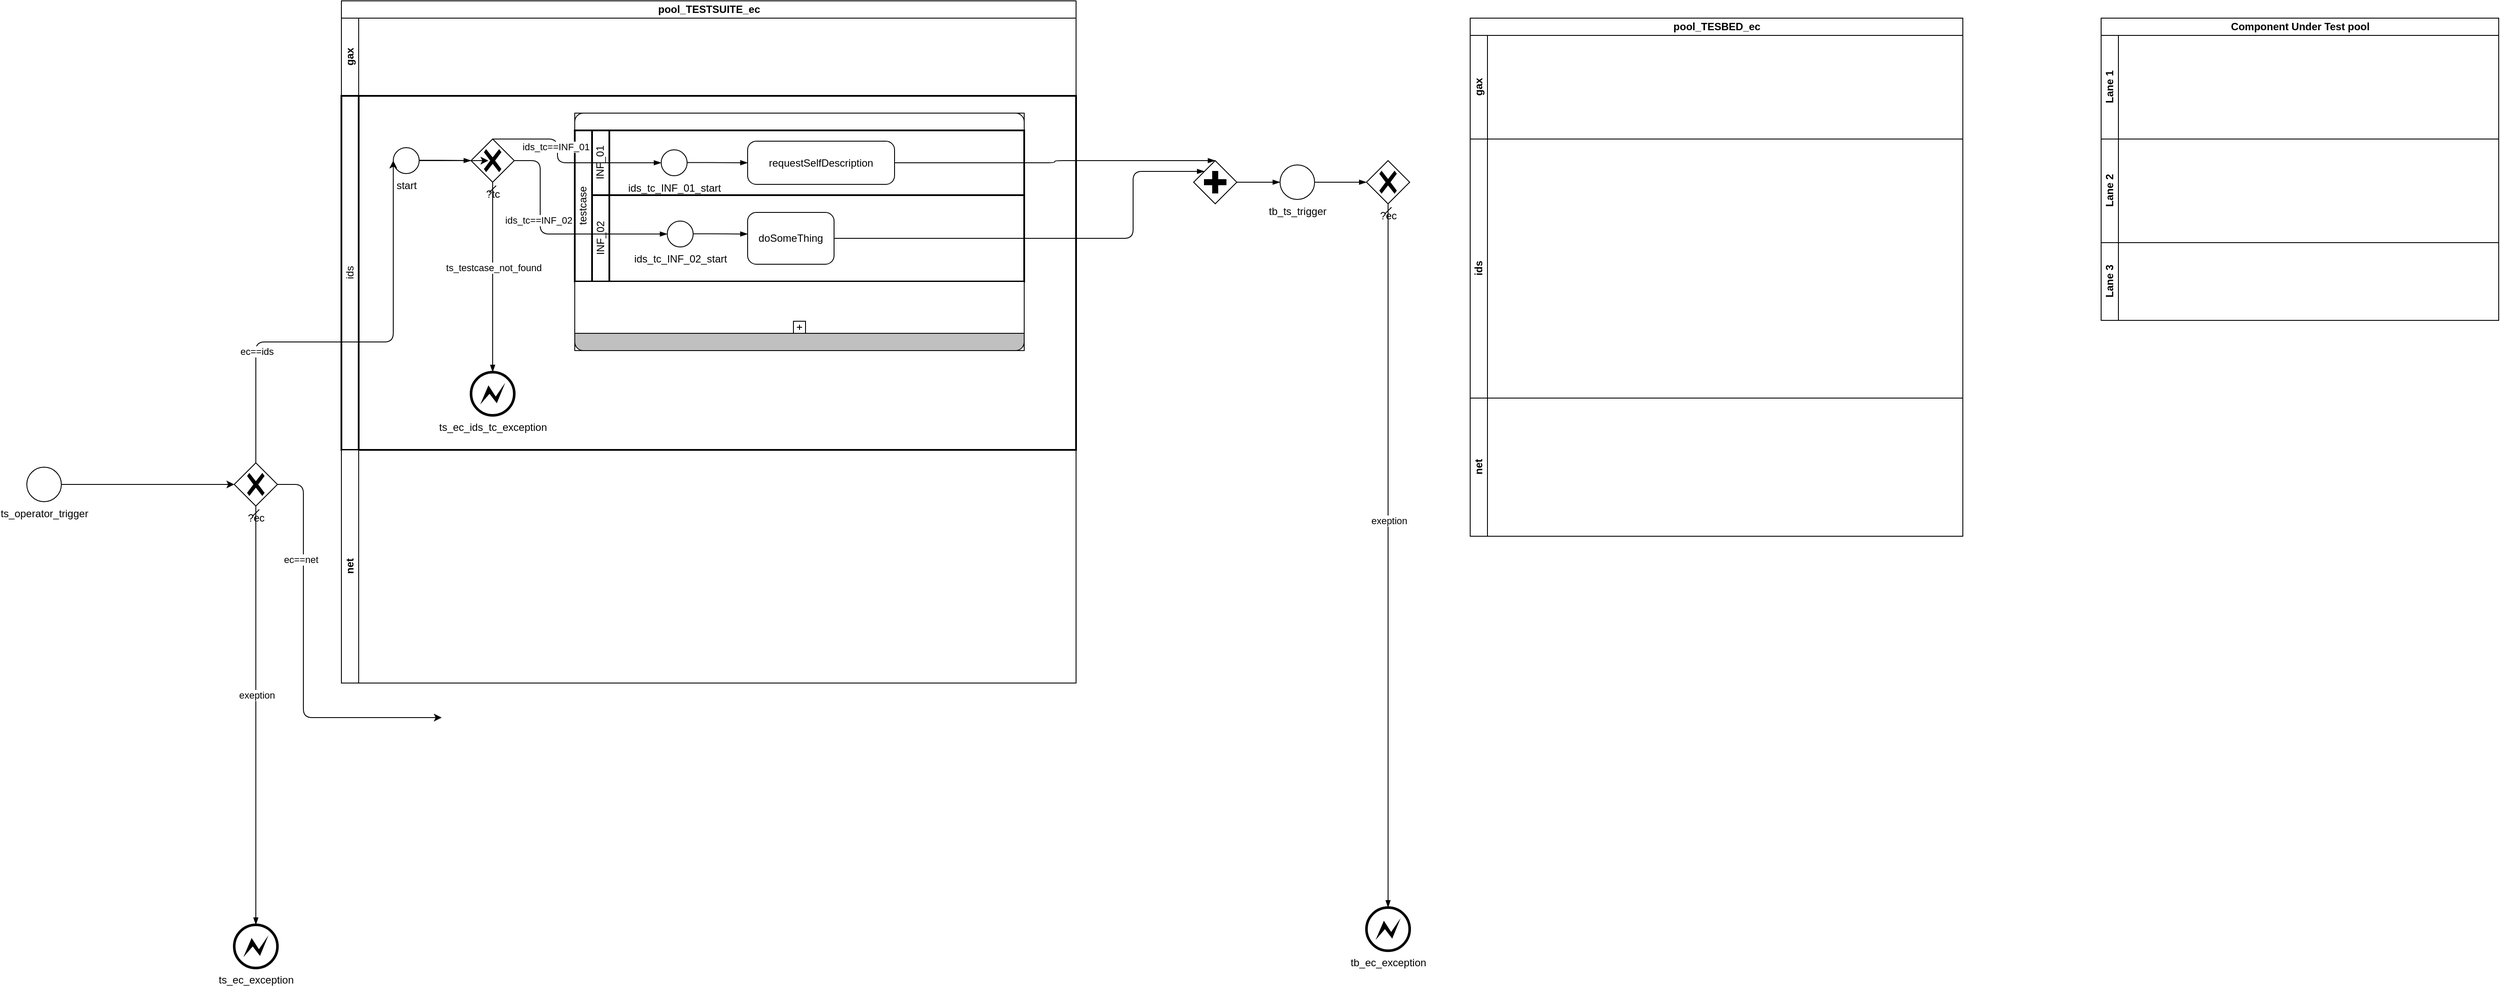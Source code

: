 <mxfile compressed="false" version="15.3.8" type="device" pages="5">
  <diagram id="prtHgNgQTEPvFCAcTncT" name="Page-1">
    <mxGraphModel dx="1403" dy="808" grid="1" gridSize="10" guides="1" tooltips="1" connect="1" arrows="1" fold="0" page="1" pageScale="1" pageWidth="827" pageHeight="1169" background="none" math="0" shadow="0">
      <root>
        <object label="" id="0">
          <mxCell />
        </object>
        <mxCell id="1" value="Process" style="" parent="0" />
        <mxCell id="FOkQ9VieybFPs_NeEZaj-1" value="pool_TESTSUITE_ec" style="swimlane;html=1;childLayout=stackLayout;resizeParent=1;resizeParentMax=0;horizontal=1;startSize=20;horizontalStack=0;comic=0;collapsible=1;container=0;" parent="1" vertex="1">
          <mxGeometry x="414" y="550" width="850" height="790" as="geometry" />
        </mxCell>
        <mxCell id="FOkQ9VieybFPs_NeEZaj-2" value="gax&lt;br&gt;" style="swimlane;html=1;startSize=20;horizontal=0;" parent="FOkQ9VieybFPs_NeEZaj-1" vertex="1">
          <mxGeometry y="20" width="850" height="90" as="geometry" />
        </mxCell>
        <mxCell id="FOkQ9VieybFPs_NeEZaj-5" value="ids" style="swimlane;html=1;startSize=20;fontStyle=0;collapsible=1;horizontal=0;swimlaneLine=1;swimlaneFillColor=#ffffff;strokeWidth=2;comic=0;expand=1;" parent="FOkQ9VieybFPs_NeEZaj-1" vertex="1">
          <mxGeometry y="110" width="850" height="410" as="geometry" />
        </mxCell>
        <object label="start" id="9LadXvEn998WSphyimnG-6">
          <mxCell style="points=[[0.145,0.145,0],[0.5,0,0],[0.855,0.145,0],[1,0.5,0],[0.855,0.855,0],[0.5,1,0],[0.145,0.855,0],[0,0.5,0]];shape=mxgraph.bpmn.event;html=1;verticalLabelPosition=bottom;labelBackgroundColor=#ffffff;verticalAlign=top;align=center;perimeter=ellipsePerimeter;outlineConnect=0;aspect=fixed;outline=standard;symbol=general;" parent="FOkQ9VieybFPs_NeEZaj-5" vertex="1">
            <mxGeometry x="60" y="60" width="30" height="30" as="geometry" />
          </mxCell>
        </object>
        <mxCell id="9LadXvEn998WSphyimnG-8" value="" style="whiteSpace=wrap;html=1;container=1;collapsible=0;absoluteArcSize=1;arcSize=20;childLayout=stackLayout;horizontal=1;horizontalStack=0;resizeParent=1;resizeParentMax=0;resizeLast=0;treeFolding=0;noLabel=0;" parent="FOkQ9VieybFPs_NeEZaj-5" vertex="1">
          <mxGeometry x="270" y="20" width="520" height="275" as="geometry" />
        </mxCell>
        <mxCell id="9LadXvEn998WSphyimnG-9" value="" style="whiteSpace=wrap;connectable=0;html=1;shape=mxgraph.basic.rect;size=10;rectStyle=rounded;bottomRightStyle=square;bottomLeftStyle=square;part=1;" parent="9LadXvEn998WSphyimnG-8" vertex="1">
          <mxGeometry width="520" height="20" as="geometry" />
        </mxCell>
        <mxCell id="9LadXvEn998WSphyimnG-12" value="testcase" style="swimlane;html=1;startSize=20;fontStyle=0;collapsible=0;horizontal=0;swimlaneLine=1;swimlaneFillColor=#ffffff;strokeWidth=2;" parent="9LadXvEn998WSphyimnG-8" vertex="1">
          <mxGeometry y="20" width="520" height="175" as="geometry" />
        </mxCell>
        <mxCell id="9LadXvEn998WSphyimnG-15" value="INF_02" style="swimlane;html=1;startSize=20;fontStyle=0;collapsible=0;horizontal=0;swimlaneLine=1;swimlaneFillColor=#ffffff;strokeWidth=2;" parent="9LadXvEn998WSphyimnG-12" vertex="1">
          <mxGeometry x="20" y="75" width="500" height="100" as="geometry" />
        </mxCell>
        <mxCell id="9LadXvEn998WSphyimnG-16" value="doSomeThing" style="points=[[0.25,0,0],[0.5,0,0],[0.75,0,0],[1,0.25,0],[1,0.5,0],[1,0.75,0],[0.75,1,0],[0.5,1,0],[0.25,1,0],[0,0.75,0],[0,0.5,0],[0,0.25,0]];shape=mxgraph.bpmn.task;whiteSpace=wrap;rectStyle=rounded;size=10;taskMarker=abstract;comic=0;" parent="9LadXvEn998WSphyimnG-15" vertex="1">
          <mxGeometry x="180" y="20" width="100" height="60" as="geometry" />
        </mxCell>
        <mxCell id="9LadXvEn998WSphyimnG-40" value="ids_tc_INF_02_start" style="points=[[0.145,0.145,0],[0.5,0,0],[0.855,0.145,0],[1,0.5,0],[0.855,0.855,0],[0.5,1,0],[0.145,0.855,0],[0,0.5,0]];shape=mxgraph.bpmn.event;html=1;verticalLabelPosition=bottom;labelBackgroundColor=#ffffff;verticalAlign=top;align=center;perimeter=ellipsePerimeter;outlineConnect=0;aspect=fixed;outline=standard;symbol=general;" parent="9LadXvEn998WSphyimnG-15" vertex="1">
          <mxGeometry x="87" y="30" width="30" height="30" as="geometry" />
        </mxCell>
        <mxCell id="9LadXvEn998WSphyimnG-46" value="" style="edgeStyle=elbowEdgeStyle;fontSize=12;html=1;endArrow=blockThin;endFill=1;" parent="9LadXvEn998WSphyimnG-15" edge="1">
          <mxGeometry width="160" relative="1" as="geometry">
            <mxPoint x="117" y="44.76" as="sourcePoint" />
            <mxPoint x="180" y="45" as="targetPoint" />
          </mxGeometry>
        </mxCell>
        <UserObject label="INF_01" link="https://github.com/International-Data-Spaces-Association/ids3c-co/blob/master/human_friendly/en/specification/test/design/specs/TDS_INF_01_SelfdescriptionatConnector.md" linkTarget="_blank" id="9LadXvEn998WSphyimnG-14">
          <mxCell style="swimlane;html=1;startSize=20;fontStyle=0;collapsible=0;horizontal=0;swimlaneLine=1;swimlaneFillColor=#ffffff;strokeWidth=2;" parent="9LadXvEn998WSphyimnG-12" vertex="1">
            <mxGeometry x="20" width="500" height="75" as="geometry" />
          </mxCell>
        </UserObject>
        <mxCell id="FOkQ9VieybFPs_NeEZaj-9" value="requestSelfDescription" style="points=[[0.25,0,0],[0.5,0,0],[0.75,0,0],[1,0.25,0],[1,0.5,0],[1,0.75,0],[0.75,1,0],[0.5,1,0],[0.25,1,0],[0,0.75,0],[0,0.5,0],[0,0.25,0]];shape=mxgraph.bpmn.task;whiteSpace=wrap;rectStyle=rounded;size=10;taskMarker=abstract;comic=0;" parent="9LadXvEn998WSphyimnG-14" vertex="1">
          <mxGeometry x="180" y="12.5" width="170" height="50" as="geometry" />
        </mxCell>
        <mxCell id="9LadXvEn998WSphyimnG-20" value="ids_tc_INF_01_start" style="points=[[0.145,0.145,0],[0.5,0,0],[0.855,0.145,0],[1,0.5,0],[0.855,0.855,0],[0.5,1,0],[0.145,0.855,0],[0,0.5,0]];shape=mxgraph.bpmn.event;html=1;verticalLabelPosition=bottom;labelBackgroundColor=#ffffff;verticalAlign=top;align=center;perimeter=ellipsePerimeter;outlineConnect=0;aspect=fixed;outline=standard;symbol=general;" parent="9LadXvEn998WSphyimnG-14" vertex="1">
          <mxGeometry x="80" y="22.5" width="30" height="30" as="geometry" />
        </mxCell>
        <mxCell id="9LadXvEn998WSphyimnG-47" value="" style="edgeStyle=elbowEdgeStyle;fontSize=12;html=1;endArrow=blockThin;endFill=1;entryX=0;entryY=0.5;entryDx=0;entryDy=0;entryPerimeter=0;" parent="9LadXvEn998WSphyimnG-14" target="FOkQ9VieybFPs_NeEZaj-9" edge="1">
          <mxGeometry width="160" relative="1" as="geometry">
            <mxPoint x="110" y="37.26" as="sourcePoint" />
            <mxPoint x="173" y="37.5" as="targetPoint" />
          </mxGeometry>
        </mxCell>
        <mxCell id="9LadXvEn998WSphyimnG-10" value="" style="shape=mxgraph.bpmn.task;arcSize=0;taskMarker=abstract;part=1;isLoopSub=1;connectable=0;whiteSpace=wrap;" parent="9LadXvEn998WSphyimnG-8" vertex="1">
          <mxGeometry y="195" width="520" height="60" as="geometry" />
        </mxCell>
        <mxCell id="9LadXvEn998WSphyimnG-11" value="" style="whiteSpace=wrap;connectable=0;html=1;shape=mxgraph.basic.rect;size=10;rectStyle=rounded;topRightStyle=square;topLeftStyle=square;fillColor=#C0C0C0;part=1;" parent="9LadXvEn998WSphyimnG-8" vertex="1">
          <mxGeometry y="255" width="520" height="20" as="geometry" />
        </mxCell>
        <mxCell id="9LadXvEn998WSphyimnG-21" value="?tc" style="points=[[0.25,0.25,0],[0.5,0,0],[0.75,0.25,0],[1,0.5,0],[0.75,0.75,0],[0.5,1,0],[0.25,0.75,0],[0,0.5,0]];shape=mxgraph.bpmn.gateway2;html=1;verticalLabelPosition=bottom;labelBackgroundColor=#ffffff;verticalAlign=top;align=center;perimeter=rhombusPerimeter;outlineConnect=0;outline=none;symbol=none;gwType=exclusive;" parent="FOkQ9VieybFPs_NeEZaj-5" vertex="1">
          <mxGeometry x="150" y="50" width="50" height="50" as="geometry" />
        </mxCell>
        <mxCell id="9LadXvEn998WSphyimnG-22" value="" style="edgeStyle=elbowEdgeStyle;fontSize=12;html=1;endArrow=blockThin;endFill=1;" parent="FOkQ9VieybFPs_NeEZaj-5" edge="1">
          <mxGeometry width="160" relative="1" as="geometry">
            <mxPoint x="90" y="74.66" as="sourcePoint" />
            <mxPoint x="150" y="75" as="targetPoint" />
          </mxGeometry>
        </mxCell>
        <mxCell id="9LadXvEn998WSphyimnG-41" value="" style="edgeStyle=elbowEdgeStyle;fontSize=12;html=1;endArrow=blockThin;endFill=1;" parent="FOkQ9VieybFPs_NeEZaj-5" source="9LadXvEn998WSphyimnG-21" target="9LadXvEn998WSphyimnG-40" edge="1">
          <mxGeometry width="160" relative="1" as="geometry">
            <mxPoint x="182" y="161.25" as="sourcePoint" />
            <mxPoint x="377" y="188.75" as="targetPoint" />
            <Array as="points">
              <mxPoint x="230" y="160" />
              <mxPoint x="257" y="181.25" />
            </Array>
          </mxGeometry>
        </mxCell>
        <mxCell id="9LadXvEn998WSphyimnG-42" value="ids_tc==INF_02" style="edgeLabel;html=1;align=center;verticalAlign=middle;resizable=0;points=[];" parent="9LadXvEn998WSphyimnG-41" vertex="1" connectable="0">
          <mxGeometry x="-0.245" y="-2" relative="1" as="geometry">
            <mxPoint as="offset" />
          </mxGeometry>
        </mxCell>
        <mxCell id="9LadXvEn998WSphyimnG-43" value="ts_ec_ids_tc_exception" style="points=[[0.145,0.145,0],[0.5,0,0],[0.855,0.145,0],[1,0.5,0],[0.855,0.855,0],[0.5,1,0],[0.145,0.855,0],[0,0.5,0]];shape=mxgraph.bpmn.event;html=1;verticalLabelPosition=bottom;labelBackgroundColor=#ffffff;verticalAlign=top;align=center;perimeter=ellipsePerimeter;outlineConnect=0;aspect=fixed;outline=end;symbol=error;" parent="FOkQ9VieybFPs_NeEZaj-5" vertex="1">
          <mxGeometry x="150" y="320" width="50" height="50" as="geometry" />
        </mxCell>
        <mxCell id="9LadXvEn998WSphyimnG-44" value="" style="edgeStyle=elbowEdgeStyle;fontSize=12;html=1;endArrow=blockThin;endFill=1;startArrow=dash;startFill=0;endSize=6;startSize=6;entryX=0.5;entryY=0;entryDx=0;entryDy=0;entryPerimeter=0;exitX=0.5;exitY=1;exitDx=0;exitDy=0;exitPerimeter=0;" parent="FOkQ9VieybFPs_NeEZaj-5" source="9LadXvEn998WSphyimnG-21" target="9LadXvEn998WSphyimnG-43" edge="1">
          <mxGeometry width="160" relative="1" as="geometry">
            <mxPoint x="180" y="100" as="sourcePoint" />
            <mxPoint x="110" y="620" as="targetPoint" />
            <Array as="points">
              <mxPoint x="175" y="210" />
            </Array>
          </mxGeometry>
        </mxCell>
        <mxCell id="9LadXvEn998WSphyimnG-45" value="ts_testcase_not_found" style="edgeLabel;html=1;align=center;verticalAlign=middle;resizable=0;points=[];" parent="9LadXvEn998WSphyimnG-44" vertex="1" connectable="0">
          <mxGeometry x="-0.1" y="1" relative="1" as="geometry">
            <mxPoint as="offset" />
          </mxGeometry>
        </mxCell>
        <mxCell id="9LadXvEn998WSphyimnG-24" value="" style="edgeStyle=elbowEdgeStyle;fontSize=12;html=1;endArrow=blockThin;endFill=1;exitX=0.5;exitY=0;exitDx=0;exitDy=0;exitPerimeter=0;entryX=0;entryY=0.5;entryDx=0;entryDy=0;entryPerimeter=0;" parent="FOkQ9VieybFPs_NeEZaj-5" source="9LadXvEn998WSphyimnG-21" target="9LadXvEn998WSphyimnG-20" edge="1">
          <mxGeometry width="160" relative="1" as="geometry">
            <mxPoint x="180" y="250" as="sourcePoint" />
            <mxPoint x="340" y="250" as="targetPoint" />
            <Array as="points">
              <mxPoint x="250" y="50" />
              <mxPoint x="250" y="270" />
            </Array>
          </mxGeometry>
        </mxCell>
        <mxCell id="9LadXvEn998WSphyimnG-25" value="ids_tc==INF_01" style="edgeLabel;html=1;align=center;verticalAlign=middle;resizable=0;points=[];" parent="9LadXvEn998WSphyimnG-24" vertex="1" connectable="0">
          <mxGeometry x="-0.245" y="-2" relative="1" as="geometry">
            <mxPoint as="offset" />
          </mxGeometry>
        </mxCell>
        <object label="net" id="FOkQ9VieybFPs_NeEZaj-3">
          <mxCell style="swimlane;html=1;startSize=20;horizontal=0;collapsible=1;" parent="FOkQ9VieybFPs_NeEZaj-1" vertex="1">
            <mxGeometry y="520" width="850" height="270" as="geometry" />
          </mxCell>
        </object>
        <object label="ts_operator_trigger" id="9LadXvEn998WSphyimnG-2">
          <mxCell style="points=[[0.145,0.145,0],[0.5,0,0],[0.855,0.145,0],[1,0.5,0],[0.855,0.855,0],[0.5,1,0],[0.145,0.855,0],[0,0.5,0]];shape=mxgraph.bpmn.event;html=1;verticalLabelPosition=bottom;labelBackgroundColor=#ffffff;verticalAlign=top;align=center;perimeter=ellipsePerimeter;outlineConnect=0;aspect=fixed;outline=standard;symbol=general;" parent="1" vertex="1">
            <mxGeometry x="50" y="1090" width="40" height="40" as="geometry" />
          </mxCell>
        </object>
        <mxCell id="9LadXvEn998WSphyimnG-3" value="?ec" style="points=[[0.25,0.25,0],[0.5,0,0],[0.75,0.25,0],[1,0.5,0],[0.75,0.75,0],[0.5,1,0],[0.25,0.75,0],[0,0.5,0]];shape=mxgraph.bpmn.gateway2;html=1;verticalLabelPosition=bottom;labelBackgroundColor=#ffffff;verticalAlign=top;align=center;perimeter=rhombusPerimeter;outlineConnect=0;outline=none;symbol=none;gwType=exclusive;" parent="1" vertex="1">
          <mxGeometry x="290" y="1085" width="50" height="50" as="geometry" />
        </mxCell>
        <mxCell id="9LadXvEn998WSphyimnG-4" style="edgeStyle=orthogonalEdgeStyle;orthogonalLoop=1;jettySize=auto;html=1;endArrow=classic;endFill=1;exitX=1;exitY=0.5;exitDx=0;exitDy=0;exitPerimeter=0;entryX=0;entryY=0.5;entryDx=0;entryDy=0;entryPerimeter=0;" parent="1" source="9LadXvEn998WSphyimnG-2" target="9LadXvEn998WSphyimnG-3" edge="1">
          <mxGeometry relative="1" as="geometry">
            <Array as="points">
              <mxPoint x="260" y="1110" />
            </Array>
            <mxPoint x="155" y="570" as="sourcePoint" />
            <mxPoint x="375" y="670" as="targetPoint" />
          </mxGeometry>
        </mxCell>
        <mxCell id="9LadXvEn998WSphyimnG-7" value="" style="edgeStyle=orthogonalEdgeStyle;orthogonalLoop=1;jettySize=auto;html=1;endArrow=classic;endFill=1;exitX=0.5;exitY=0;exitDx=0;exitDy=0;exitPerimeter=0;entryX=0;entryY=0.5;entryDx=0;entryDy=0;entryPerimeter=0;" parent="1" source="9LadXvEn998WSphyimnG-3" target="9LadXvEn998WSphyimnG-6" edge="1">
          <mxGeometry relative="1" as="geometry">
            <mxPoint x="350" y="310" as="sourcePoint" />
            <mxPoint x="410" y="310" as="targetPoint" />
            <Array as="points">
              <mxPoint x="315" y="945" />
            </Array>
          </mxGeometry>
        </mxCell>
        <mxCell id="9LadXvEn998WSphyimnG-17" value="ec==ids" style="edgeLabel;html=1;align=center;verticalAlign=middle;resizable=0;points=[];" parent="9LadXvEn998WSphyimnG-7" vertex="1" connectable="0">
          <mxGeometry x="-0.492" y="-2" relative="1" as="geometry">
            <mxPoint x="-1" as="offset" />
          </mxGeometry>
        </mxCell>
        <mxCell id="9LadXvEn998WSphyimnG-18" value="" style="edgeStyle=orthogonalEdgeStyle;orthogonalLoop=1;jettySize=auto;html=1;endArrow=classic;endFill=1;exitX=1;exitY=0.5;exitDx=0;exitDy=0;exitPerimeter=0;" parent="1" source="9LadXvEn998WSphyimnG-3" edge="1">
          <mxGeometry relative="1" as="geometry">
            <mxPoint x="325" y="1095" as="sourcePoint" />
            <mxPoint x="530" y="1380" as="targetPoint" />
            <Array as="points">
              <mxPoint x="370" y="1110" />
              <mxPoint x="370" y="1380" />
            </Array>
          </mxGeometry>
        </mxCell>
        <mxCell id="9LadXvEn998WSphyimnG-19" value="ec==net" style="edgeLabel;html=1;align=center;verticalAlign=middle;resizable=0;points=[];" parent="9LadXvEn998WSphyimnG-18" vertex="1" connectable="0">
          <mxGeometry x="-0.492" y="-2" relative="1" as="geometry">
            <mxPoint x="-1" as="offset" />
          </mxGeometry>
        </mxCell>
        <mxCell id="9LadXvEn998WSphyimnG-37" value="" style="edgeStyle=elbowEdgeStyle;fontSize=12;html=1;endArrow=blockThin;endFill=1;startArrow=dash;startFill=0;endSize=6;startSize=6;exitX=0.5;exitY=1;exitDx=0;exitDy=0;exitPerimeter=0;" parent="1" source="9LadXvEn998WSphyimnG-3" target="9LadXvEn998WSphyimnG-39" edge="1">
          <mxGeometry width="160" relative="1" as="geometry">
            <mxPoint x="290" y="1250" as="sourcePoint" />
            <mxPoint x="315" y="1360" as="targetPoint" />
          </mxGeometry>
        </mxCell>
        <mxCell id="9LadXvEn998WSphyimnG-38" value="exeption" style="edgeLabel;html=1;align=center;verticalAlign=middle;resizable=0;points=[];" parent="9LadXvEn998WSphyimnG-37" vertex="1" connectable="0">
          <mxGeometry x="-0.1" y="1" relative="1" as="geometry">
            <mxPoint as="offset" />
          </mxGeometry>
        </mxCell>
        <mxCell id="9LadXvEn998WSphyimnG-39" value="ts_ec_exception" style="points=[[0.145,0.145,0],[0.5,0,0],[0.855,0.145,0],[1,0.5,0],[0.855,0.855,0],[0.5,1,0],[0.145,0.855,0],[0,0.5,0]];shape=mxgraph.bpmn.event;html=1;verticalLabelPosition=bottom;labelBackgroundColor=#ffffff;verticalAlign=top;align=center;perimeter=ellipsePerimeter;outlineConnect=0;aspect=fixed;outline=end;symbol=error;" parent="1" vertex="1">
          <mxGeometry x="290" y="1620" width="50" height="50" as="geometry" />
        </mxCell>
        <mxCell id="9LadXvEn998WSphyimnG-48" value="pool_TESBED_ec" style="swimlane;html=1;childLayout=stackLayout;resizeParent=1;resizeParentMax=0;horizontal=1;startSize=20;horizontalStack=0;noLabel=0;portConstraintRotation=0;container=0;portConstraint=none;" parent="1" vertex="1">
          <mxGeometry x="1720" y="570" width="570" height="600" as="geometry" />
        </mxCell>
        <mxCell id="9LadXvEn998WSphyimnG-49" value="gax" style="swimlane;html=1;startSize=20;horizontal=0;" parent="9LadXvEn998WSphyimnG-48" vertex="1">
          <mxGeometry y="20" width="570" height="120" as="geometry" />
        </mxCell>
        <mxCell id="9LadXvEn998WSphyimnG-50" value="ids" style="swimlane;html=1;startSize=20;horizontal=0;" parent="9LadXvEn998WSphyimnG-48" vertex="1">
          <mxGeometry y="140" width="570" height="300" as="geometry" />
        </mxCell>
        <mxCell id="9LadXvEn998WSphyimnG-51" value="net" style="swimlane;html=1;startSize=20;horizontal=0;" parent="9LadXvEn998WSphyimnG-48" vertex="1">
          <mxGeometry y="440" width="570" height="160" as="geometry" />
        </mxCell>
        <mxCell id="9LadXvEn998WSphyimnG-52" value="tb_ts_trigger" style="points=[[0.145,0.145,0],[0.5,0,0],[0.855,0.145,0],[1,0.5,0],[0.855,0.855,0],[0.5,1,0],[0.145,0.855,0],[0,0.5,0]];shape=mxgraph.bpmn.event;html=1;verticalLabelPosition=bottom;labelBackgroundColor=#ffffff;verticalAlign=top;align=center;perimeter=ellipsePerimeter;outlineConnect=0;aspect=fixed;outline=standard;symbol=general;" parent="1" vertex="1">
          <mxGeometry x="1500" y="740" width="40" height="40" as="geometry" />
        </mxCell>
        <mxCell id="9LadXvEn998WSphyimnG-55" value="?ec" style="points=[[0.25,0.25,0],[0.5,0,0],[0.75,0.25,0],[1,0.5,0],[0.75,0.75,0],[0.5,1,0],[0.25,0.75,0],[0,0.5,0]];shape=mxgraph.bpmn.gateway2;html=1;verticalLabelPosition=bottom;labelBackgroundColor=#ffffff;verticalAlign=top;align=center;perimeter=rhombusPerimeter;outlineConnect=0;outline=none;symbol=none;gwType=exclusive;" parent="1" vertex="1">
          <mxGeometry x="1600" y="735" width="50" height="50" as="geometry" />
        </mxCell>
        <mxCell id="9LadXvEn998WSphyimnG-56" value="" style="edgeStyle=elbowEdgeStyle;fontSize=12;html=1;endArrow=blockThin;endFill=1;startArrow=dash;startFill=0;endSize=6;startSize=6;exitX=0.5;exitY=1;exitDx=0;exitDy=0;exitPerimeter=0;" parent="1" source="9LadXvEn998WSphyimnG-55" target="9LadXvEn998WSphyimnG-58" edge="1">
          <mxGeometry width="160" relative="1" as="geometry">
            <mxPoint x="1500" y="905" as="sourcePoint" />
            <mxPoint x="1525" y="1015" as="targetPoint" />
          </mxGeometry>
        </mxCell>
        <mxCell id="9LadXvEn998WSphyimnG-57" value="exeption" style="edgeLabel;html=1;align=center;verticalAlign=middle;resizable=0;points=[];" parent="9LadXvEn998WSphyimnG-56" vertex="1" connectable="0">
          <mxGeometry x="-0.1" y="1" relative="1" as="geometry">
            <mxPoint as="offset" />
          </mxGeometry>
        </mxCell>
        <mxCell id="9LadXvEn998WSphyimnG-58" value="tb_ec_exception" style="points=[[0.145,0.145,0],[0.5,0,0],[0.855,0.145,0],[1,0.5,0],[0.855,0.855,0],[0.5,1,0],[0.145,0.855,0],[0,0.5,0]];shape=mxgraph.bpmn.event;html=1;verticalLabelPosition=bottom;labelBackgroundColor=#ffffff;verticalAlign=top;align=center;perimeter=ellipsePerimeter;outlineConnect=0;aspect=fixed;outline=end;symbol=error;" parent="1" vertex="1">
          <mxGeometry x="1600" y="1600" width="50" height="50" as="geometry" />
        </mxCell>
        <mxCell id="9LadXvEn998WSphyimnG-59" value="" style="edgeStyle=elbowEdgeStyle;fontSize=12;html=1;endArrow=blockThin;endFill=1;exitX=1;exitY=0.5;exitDx=0;exitDy=0;exitPerimeter=0;entryX=0;entryY=0.5;entryDx=0;entryDy=0;entryPerimeter=0;" parent="1" source="9LadXvEn998WSphyimnG-52" target="9LadXvEn998WSphyimnG-55" edge="1">
          <mxGeometry width="160" relative="1" as="geometry">
            <mxPoint x="1410" y="764.41" as="sourcePoint" />
            <mxPoint x="1570" y="764.41" as="targetPoint" />
          </mxGeometry>
        </mxCell>
        <mxCell id="9LadXvEn998WSphyimnG-61" value="" style="points=[[0.25,0.25,0],[0.5,0,0],[0.75,0.25,0],[1,0.5,0],[0.75,0.75,0],[0.5,1,0],[0.25,0.75,0],[0,0.5,0]];shape=mxgraph.bpmn.gateway2;html=1;verticalLabelPosition=bottom;labelBackgroundColor=#ffffff;verticalAlign=top;align=center;perimeter=rhombusPerimeter;outlineConnect=0;outline=none;symbol=none;gwType=parallel;" parent="1" vertex="1">
          <mxGeometry x="1400" y="735" width="50" height="50" as="geometry" />
        </mxCell>
        <mxCell id="9LadXvEn998WSphyimnG-62" value="" style="edgeStyle=elbowEdgeStyle;fontSize=12;html=1;endArrow=blockThin;endFill=1;exitX=1;exitY=0.5;exitDx=0;exitDy=0;exitPerimeter=0;" parent="1" source="9LadXvEn998WSphyimnG-61" edge="1">
          <mxGeometry width="160" relative="1" as="geometry">
            <mxPoint x="1390" y="840" as="sourcePoint" />
            <mxPoint x="1500" y="760" as="targetPoint" />
          </mxGeometry>
        </mxCell>
        <mxCell id="9LadXvEn998WSphyimnG-63" value="" style="edgeStyle=elbowEdgeStyle;fontSize=12;html=1;endArrow=blockThin;endFill=1;entryX=0.5;entryY=0;entryDx=0;entryDy=0;entryPerimeter=0;exitX=1;exitY=0.5;exitDx=0;exitDy=0;exitPerimeter=0;" parent="1" source="FOkQ9VieybFPs_NeEZaj-9" target="9LadXvEn998WSphyimnG-61" edge="1">
          <mxGeometry width="160" relative="1" as="geometry">
            <mxPoint x="1250" y="710" as="sourcePoint" />
            <mxPoint x="1410" y="710" as="targetPoint" />
          </mxGeometry>
        </mxCell>
        <mxCell id="9LadXvEn998WSphyimnG-64" value="" style="edgeStyle=elbowEdgeStyle;fontSize=12;html=1;endArrow=blockThin;endFill=1;entryX=0.25;entryY=0.25;entryDx=0;entryDy=0;entryPerimeter=0;exitX=1;exitY=0.5;exitDx=0;exitDy=0;exitPerimeter=0;" parent="1" source="9LadXvEn998WSphyimnG-16" target="9LadXvEn998WSphyimnG-61" edge="1">
          <mxGeometry width="160" relative="1" as="geometry">
            <mxPoint x="1100" y="757.5" as="sourcePoint" />
            <mxPoint x="1435" y="745" as="targetPoint" />
            <Array as="points">
              <mxPoint x="1330" y="800" />
            </Array>
          </mxGeometry>
        </mxCell>
        <mxCell id="uehfeLCDAxLL_rWMonBg-2" value="" style="edgeStyle=orthogonalEdgeStyle;rounded=0;orthogonalLoop=1;jettySize=auto;html=1;" parent="1" source="9LadXvEn998WSphyimnG-6" edge="1">
          <mxGeometry relative="1" as="geometry">
            <mxPoint x="584" y="735" as="targetPoint" />
          </mxGeometry>
        </mxCell>
        <mxCell id="74EgcD-iYZ22jzHirWPM-19" value="CUT" style="" parent="0" />
        <mxCell id="74EgcD-iYZ22jzHirWPM-20" value="Component Under Test pool" style="swimlane;html=1;childLayout=stackLayout;resizeParent=1;resizeParentMax=0;horizontal=1;startSize=20;horizontalStack=0;resizable=1;" parent="74EgcD-iYZ22jzHirWPM-19" vertex="1">
          <mxGeometry x="2450" y="570" width="460" height="350" as="geometry" />
        </mxCell>
        <mxCell id="74EgcD-iYZ22jzHirWPM-21" value="Lane 1" style="swimlane;html=1;startSize=20;horizontal=0;" parent="74EgcD-iYZ22jzHirWPM-20" vertex="1">
          <mxGeometry y="20" width="460" height="120" as="geometry" />
        </mxCell>
        <mxCell id="74EgcD-iYZ22jzHirWPM-22" value="Lane 2" style="swimlane;html=1;startSize=20;horizontal=0;" parent="74EgcD-iYZ22jzHirWPM-20" vertex="1">
          <mxGeometry y="140" width="460" height="120" as="geometry">
            <mxRectangle y="140" width="480" height="20" as="alternateBounds" />
          </mxGeometry>
        </mxCell>
        <mxCell id="74EgcD-iYZ22jzHirWPM-23" value="Lane 3" style="swimlane;html=1;startSize=20;horizontal=0;" parent="74EgcD-iYZ22jzHirWPM-20" vertex="1">
          <mxGeometry y="260" width="460" height="90" as="geometry" />
        </mxCell>
      </root>
    </mxGraphModel>
  </diagram>
  <diagram id="QgMVz01eydvUCql5umMS" name="gbx.test">
    <mxGraphModel dx="1169" dy="-496" grid="1" gridSize="10" guides="1" tooltips="1" connect="1" arrows="1" fold="1" page="1" pageScale="1" pageWidth="827" pageHeight="1169" math="0" shadow="0">
      <root>
        <mxCell id="PoR37wugtxh3AuHst8GV-0" />
        <mxCell id="PoR37wugtxh3AuHst8GV-1" style="" parent="PoR37wugtxh3AuHst8GV-0" />
        <mxCell id="6oEms2dW-dyeOIgFb0vG-7" value="testsuite" style="swimlane;html=1;childLayout=stackLayout;resizeParent=1;resizeParentMax=0;horizontal=1;startSize=20;horizontalStack=0;rounded=0;shadow=0;" parent="PoR37wugtxh3AuHst8GV-1" vertex="1">
          <mxGeometry x="70" y="1270" width="1800" height="1400" as="geometry" />
        </mxCell>
        <mxCell id="6oEms2dW-dyeOIgFb0vG-8" value="test" style="swimlane;html=1;startSize=20;horizontal=0;" parent="6oEms2dW-dyeOIgFb0vG-7" vertex="1">
          <mxGeometry y="20" width="1800" height="1380" as="geometry">
            <mxRectangle y="20" width="2120" height="20" as="alternateBounds" />
          </mxGeometry>
        </mxCell>
        <mxCell id="XrCUxEYbHsoalkZWNVY8-0" value="testsuite ec" style="swimlane;html=1;childLayout=stackLayout;resizeParent=1;resizeParentMax=0;horizontal=1;startSize=20;horizontalStack=0;" parent="6oEms2dW-dyeOIgFb0vG-8" vertex="1">
          <mxGeometry x="564" y="60" width="910" height="1280" as="geometry">
            <mxRectangle x="900" y="690" width="80" height="20" as="alternateBounds" />
          </mxGeometry>
        </mxCell>
        <mxCell id="lLZ3eH87pqtcTBobM1cR-39" value="gax" style="swimlane;html=1;startSize=20;horizontal=0;" parent="XrCUxEYbHsoalkZWNVY8-0" vertex="1">
          <mxGeometry y="20" width="910" height="430" as="geometry">
            <mxRectangle y="20" width="880" height="20" as="alternateBounds" />
          </mxGeometry>
        </mxCell>
        <mxCell id="lLZ3eH87pqtcTBobM1cR-40" value="" style="whiteSpace=wrap;html=1;container=1;collapsible=0;absoluteArcSize=1;arcSize=20;childLayout=stackLayout;horizontal=1;horizontalStack=0;resizeParent=1;resizeParentMax=0;resizeLast=0;treeFolding=0;noLabel=1;treeMoving=0;comic=0;fillOpacity=100;portConstraint=none;portConstraintRotation=0;" parent="lLZ3eH87pqtcTBobM1cR-39" vertex="1">
          <mxGeometry x="290" y="95" width="520" height="285" as="geometry" />
        </mxCell>
        <mxCell id="lLZ3eH87pqtcTBobM1cR-41" value="" style="whiteSpace=wrap;connectable=0;html=1;shape=mxgraph.basic.rect;size=10;rectStyle=rounded;bottomRightStyle=square;bottomLeftStyle=square;part=1;" parent="lLZ3eH87pqtcTBobM1cR-40" vertex="1">
          <mxGeometry width="520" height="20" as="geometry" />
        </mxCell>
        <mxCell id="lLZ3eH87pqtcTBobM1cR-42" value="testcase" style="swimlane;html=1;startSize=20;fontStyle=0;collapsible=1;horizontal=0;swimlaneLine=1;swimlaneFillColor=#ffffff;strokeWidth=2;connectable=1;" parent="lLZ3eH87pqtcTBobM1cR-40" vertex="1">
          <mxGeometry y="20" width="520" height="185" as="geometry">
            <mxRectangle y="20" width="520" height="20" as="alternateBounds" />
          </mxGeometry>
        </mxCell>
        <mxCell id="lLZ3eH87pqtcTBobM1cR-43" value="that" style="swimlane;html=1;startSize=20;fontStyle=0;collapsible=1;horizontal=0;swimlaneLine=1;swimlaneFillColor=#ffffff;strokeWidth=2;connectable=1;" parent="lLZ3eH87pqtcTBobM1cR-42" vertex="1">
          <mxGeometry x="20" y="85" width="500" height="100" as="geometry">
            <mxRectangle x="20" y="85" width="60" height="45" as="alternateBounds" />
          </mxGeometry>
        </mxCell>
        <mxCell id="lLZ3eH87pqtcTBobM1cR-44" value="doThat" style="points=[[0.25,0,0],[0.5,0,0],[0.75,0,0],[1,0.25,0],[1,0.5,0],[1,0.75,0],[0.75,1,0],[0.5,1,0],[0.25,1,0],[0,0.75,0],[0,0.5,0],[0,0.25,0]];shape=mxgraph.bpmn.task;whiteSpace=wrap;rectStyle=rounded;size=10;taskMarker=abstract;comic=0;" parent="lLZ3eH87pqtcTBobM1cR-43" vertex="1">
          <mxGeometry x="180" y="20" width="170" height="60" as="geometry" />
        </mxCell>
        <mxCell id="lLZ3eH87pqtcTBobM1cR-45" value="" style="edgeStyle=elbowEdgeStyle;fontSize=12;html=1;endArrow=blockThin;endFill=1;exitX=1;exitY=0.5;exitDx=0;exitDy=0;exitPerimeter=0;entryX=0;entryY=0.5;entryDx=0;entryDy=0;entryPerimeter=0;" parent="lLZ3eH87pqtcTBobM1cR-43" source="lLZ3eH87pqtcTBobM1cR-46" edge="1" target="lLZ3eH87pqtcTBobM1cR-44">
          <mxGeometry width="160" relative="1" as="geometry">
            <mxPoint x="117" y="44.76" as="sourcePoint" />
            <mxPoint x="156" y="45" as="targetPoint" />
          </mxGeometry>
        </mxCell>
        <mxCell id="lLZ3eH87pqtcTBobM1cR-46" value="start" style="points=[[0.145,0.145,0],[0.5,0,0],[0.855,0.145,0],[1,0.5,0],[0.855,0.855,0],[0.5,1,0],[0.145,0.855,0],[0,0.5,0]];shape=mxgraph.bpmn.event;html=1;verticalLabelPosition=bottom;labelBackgroundColor=#ffffff;verticalAlign=top;align=center;perimeter=ellipsePerimeter;outlineConnect=0;aspect=fixed;outline=standard;symbol=general;" parent="lLZ3eH87pqtcTBobM1cR-43" vertex="1">
          <mxGeometry x="80" y="35" width="30" height="30" as="geometry" />
        </mxCell>
        <mxCell id="6oEms2dW-dyeOIgFb0vG-27" value="end" style="points=[[0.145,0.145,0],[0.5,0,0],[0.855,0.145,0],[1,0.5,0],[0.855,0.855,0],[0.5,1,0],[0.145,0.855,0],[0,0.5,0]];shape=mxgraph.bpmn.event;html=1;verticalLabelPosition=bottom;labelBackgroundColor=#ffffff;verticalAlign=top;align=center;perimeter=ellipsePerimeter;outlineConnect=0;aspect=fixed;outline=end;symbol=terminate2;rounded=0;shadow=0;" parent="lLZ3eH87pqtcTBobM1cR-43" vertex="1">
          <mxGeometry x="416" y="28.75" width="42.5" height="42.5" as="geometry" />
        </mxCell>
        <mxCell id="6oEms2dW-dyeOIgFb0vG-28" value="" style="edgeStyle=elbowEdgeStyle;fontSize=12;html=1;endArrow=blockThin;endFill=1;entryX=0;entryY=0.5;entryDx=0;entryDy=0;entryPerimeter=0;" parent="lLZ3eH87pqtcTBobM1cR-43" source="lLZ3eH87pqtcTBobM1cR-44" target="6oEms2dW-dyeOIgFb0vG-27" edge="1">
          <mxGeometry width="160" relative="1" as="geometry">
            <mxPoint x="356.0" y="45" as="sourcePoint" />
            <mxPoint x="396" y="50" as="targetPoint" />
          </mxGeometry>
        </mxCell>
        <UserObject label="this" link="https://github.com/International-Data-Spaces-Association/ids3c-co/blob/master/human_friendly/en/specification/test/design/specs/TDS_INF_01_SelfdescriptionatConnector.md" linkTarget="_blank" id="lLZ3eH87pqtcTBobM1cR-47">
          <mxCell style="swimlane;html=1;startSize=20;fontStyle=0;collapsible=1;horizontal=0;swimlaneLine=1;swimlaneFillColor=#ffffff;strokeWidth=2;" parent="lLZ3eH87pqtcTBobM1cR-42" vertex="1">
            <mxGeometry x="20" width="500" height="85" as="geometry" />
          </mxCell>
        </UserObject>
        <mxCell id="lLZ3eH87pqtcTBobM1cR-48" value="doThis" style="points=[[0.25,0,0],[0.5,0,0],[0.75,0,0],[1,0.25,0],[1,0.5,0],[1,0.75,0],[0.75,1,0],[0.5,1,0],[0.25,1,0],[0,0.75,0],[0,0.5,0],[0,0.25,0]];shape=mxgraph.bpmn.task;whiteSpace=wrap;rectStyle=rounded;size=10;taskMarker=abstract;comic=0;" parent="lLZ3eH87pqtcTBobM1cR-47" vertex="1">
          <mxGeometry x="180" y="12.5" width="170" height="50" as="geometry" />
        </mxCell>
        <mxCell id="lLZ3eH87pqtcTBobM1cR-49" value="" style="edgeStyle=elbowEdgeStyle;fontSize=12;html=1;endArrow=blockThin;endFill=1;entryX=0;entryY=0.5;entryDx=0;entryDy=0;entryPerimeter=0;exitX=1;exitY=0.5;exitDx=0;exitDy=0;exitPerimeter=0;" parent="lLZ3eH87pqtcTBobM1cR-47" source="lLZ3eH87pqtcTBobM1cR-50" target="lLZ3eH87pqtcTBobM1cR-48" edge="1">
          <mxGeometry width="160" relative="1" as="geometry">
            <mxPoint x="110" y="37.26" as="sourcePoint" />
            <mxPoint x="173" y="37.5" as="targetPoint" />
            <Array as="points">
              <mxPoint x="156" y="43" />
            </Array>
          </mxGeometry>
        </mxCell>
        <mxCell id="lLZ3eH87pqtcTBobM1cR-50" value="start" style="points=[[0.145,0.145,0],[0.5,0,0],[0.855,0.145,0],[1,0.5,0],[0.855,0.855,0],[0.5,1,0],[0.145,0.855,0],[0,0.5,0]];shape=mxgraph.bpmn.event;html=1;verticalLabelPosition=bottom;labelBackgroundColor=#ffffff;verticalAlign=top;align=center;perimeter=ellipsePerimeter;outlineConnect=0;aspect=fixed;outline=standard;symbol=general;" parent="lLZ3eH87pqtcTBobM1cR-47" vertex="1">
          <mxGeometry x="75" y="17.5" width="40" height="40" as="geometry" />
        </mxCell>
        <mxCell id="6oEms2dW-dyeOIgFb0vG-23" value="end" style="points=[[0.145,0.145,0],[0.5,0,0],[0.855,0.145,0],[1,0.5,0],[0.855,0.855,0],[0.5,1,0],[0.145,0.855,0],[0,0.5,0]];shape=mxgraph.bpmn.event;html=1;verticalLabelPosition=bottom;labelBackgroundColor=#ffffff;verticalAlign=top;align=center;perimeter=ellipsePerimeter;outlineConnect=0;aspect=fixed;outline=end;symbol=terminate2;rounded=0;shadow=0;" parent="lLZ3eH87pqtcTBobM1cR-47" vertex="1">
          <mxGeometry x="416" y="16.25" width="42.5" height="42.5" as="geometry" />
        </mxCell>
        <mxCell id="6oEms2dW-dyeOIgFb0vG-26" value="" style="edgeStyle=elbowEdgeStyle;fontSize=12;html=1;endArrow=blockThin;endFill=1;" parent="lLZ3eH87pqtcTBobM1cR-47" source="lLZ3eH87pqtcTBobM1cR-48" target="6oEms2dW-dyeOIgFb0vG-23" edge="1">
          <mxGeometry width="160" relative="1" as="geometry">
            <mxPoint x="376" y="45" as="sourcePoint" />
            <mxPoint x="406" y="65" as="targetPoint" />
          </mxGeometry>
        </mxCell>
        <mxCell id="lLZ3eH87pqtcTBobM1cR-51" value="" style="shape=mxgraph.bpmn.task;arcSize=0;taskMarker=abstract;part=1;isLoopSub=1;connectable=0;whiteSpace=wrap;" parent="lLZ3eH87pqtcTBobM1cR-40" vertex="1">
          <mxGeometry y="205" width="520" height="60" as="geometry" />
        </mxCell>
        <mxCell id="lLZ3eH87pqtcTBobM1cR-52" value="" style="whiteSpace=wrap;connectable=0;html=1;shape=mxgraph.basic.rect;size=10;rectStyle=rounded;topRightStyle=square;topLeftStyle=square;fillColor=#C0C0C0;part=1;" parent="lLZ3eH87pqtcTBobM1cR-40" vertex="1">
          <mxGeometry y="265" width="520" height="20" as="geometry" />
        </mxCell>
        <mxCell id="lLZ3eH87pqtcTBobM1cR-53" value="?tc" style="points=[[0.25,0.25,0],[0.5,0,0],[0.75,0.25,0],[1,0.5,0],[0.75,0.75,0],[0.5,1,0],[0.25,0.75,0],[0,0.5,0]];shape=mxgraph.bpmn.gateway2;html=1;verticalLabelPosition=bottom;labelBackgroundColor=#ffffff;verticalAlign=top;align=center;perimeter=rhombusPerimeter;outlineConnect=0;outline=none;symbol=none;gwType=exclusive;movable=0;resizable=0;rotatable=0;deletable=0;editable=0;connectable=0;" parent="lLZ3eH87pqtcTBobM1cR-39" vertex="1">
          <mxGeometry x="100" y="177.5" width="50" height="50" as="geometry" />
        </mxCell>
        <mxCell id="lLZ3eH87pqtcTBobM1cR-54" value="" style="edgeStyle=elbowEdgeStyle;fontSize=12;html=1;endArrow=blockThin;endFill=1;" parent="lLZ3eH87pqtcTBobM1cR-39" source="lLZ3eH87pqtcTBobM1cR-53" edge="1">
          <mxGeometry width="160" relative="1" as="geometry">
            <mxPoint x="-658" y="-543.75" as="sourcePoint" />
            <mxPoint x="286" y="245" as="targetPoint" />
            <Array as="points">
              <mxPoint x="180" y="215" />
              <mxPoint x="-169" y="136.25" />
            </Array>
          </mxGeometry>
        </mxCell>
        <mxCell id="lLZ3eH87pqtcTBobM1cR-55" value="gax_tc == that" style="edgeLabel;html=1;align=center;verticalAlign=middle;resizable=0;points=[];" parent="lLZ3eH87pqtcTBobM1cR-54" vertex="1" connectable="0">
          <mxGeometry x="-0.245" y="-2" relative="1" as="geometry">
            <mxPoint as="offset" />
          </mxGeometry>
        </mxCell>
        <mxCell id="lLZ3eH87pqtcTBobM1cR-56" value="" style="edgeStyle=elbowEdgeStyle;fontSize=12;html=1;endArrow=blockThin;endFill=1;exitX=0.5;exitY=0;exitDx=0;exitDy=0;exitPerimeter=0;" parent="lLZ3eH87pqtcTBobM1cR-39" source="lLZ3eH87pqtcTBobM1cR-53" edge="1">
          <mxGeometry width="160" relative="1" as="geometry">
            <mxPoint x="-660" y="-455" as="sourcePoint" />
            <mxPoint x="266" y="150" as="targetPoint" />
            <Array as="points">
              <mxPoint x="190" y="165" />
              <mxPoint x="-176" y="225" />
            </Array>
          </mxGeometry>
        </mxCell>
        <mxCell id="lLZ3eH87pqtcTBobM1cR-57" value="gax_tc == this" style="edgeLabel;html=1;align=center;verticalAlign=middle;resizable=0;points=[];" parent="lLZ3eH87pqtcTBobM1cR-56" vertex="1" connectable="0">
          <mxGeometry x="-0.245" y="-2" relative="1" as="geometry">
            <mxPoint as="offset" />
          </mxGeometry>
        </mxCell>
        <mxCell id="lLZ3eH87pqtcTBobM1cR-58" value="ts_ec_ids_tc_exception" style="points=[[0.145,0.145,0],[0.5,0,0],[0.855,0.145,0],[1,0.5,0],[0.855,0.855,0],[0.5,1,0],[0.145,0.855,0],[0,0.5,0]];shape=mxgraph.bpmn.event;html=1;verticalLabelPosition=bottom;labelBackgroundColor=#ffffff;verticalAlign=top;align=center;perimeter=ellipsePerimeter;outlineConnect=0;aspect=fixed;outline=end;symbol=error;" parent="lLZ3eH87pqtcTBobM1cR-39" vertex="1">
          <mxGeometry x="60" y="365" width="50" height="50" as="geometry" />
        </mxCell>
        <mxCell id="lLZ3eH87pqtcTBobM1cR-59" value="" style="edgeStyle=elbowEdgeStyle;fontSize=12;html=1;endArrow=blockThin;endFill=1;startArrow=dash;startFill=0;endSize=6;startSize=6;entryX=0.5;entryY=0;entryDx=0;entryDy=0;entryPerimeter=0;exitX=0.5;exitY=1;exitDx=0;exitDy=0;exitPerimeter=0;" parent="lLZ3eH87pqtcTBobM1cR-39" source="lLZ3eH87pqtcTBobM1cR-53" target="lLZ3eH87pqtcTBobM1cR-58" edge="1">
          <mxGeometry width="160" relative="1" as="geometry">
            <mxPoint x="-550" y="-605" as="sourcePoint" />
            <mxPoint x="-620" y="-85" as="targetPoint" />
            <Array as="points">
              <mxPoint x="100" y="295" />
              <mxPoint x="125" y="295" />
            </Array>
          </mxGeometry>
        </mxCell>
        <mxCell id="lLZ3eH87pqtcTBobM1cR-60" value="ts_testcase_not_found" style="edgeLabel;html=1;align=center;verticalAlign=middle;resizable=0;points=[];" parent="lLZ3eH87pqtcTBobM1cR-59" vertex="1" connectable="0">
          <mxGeometry x="-0.1" y="1" relative="1" as="geometry">
            <mxPoint as="offset" />
          </mxGeometry>
        </mxCell>
        <object label="start" id="lLZ3eH87pqtcTBobM1cR-61">
          <mxCell style="points=[[0.145,0.145,0],[0.5,0,0],[0.855,0.145,0],[1,0.5,0],[0.855,0.855,0],[0.5,1,0],[0.145,0.855,0],[0,0.5,0]];shape=mxgraph.bpmn.event;html=1;verticalLabelPosition=bottom;labelBackgroundColor=#ffffff;verticalAlign=top;align=center;perimeter=ellipsePerimeter;outlineConnect=0;aspect=fixed;outline=standard;symbol=general;" parent="lLZ3eH87pqtcTBobM1cR-39" vertex="1">
            <mxGeometry x="40" y="187.5" width="30" height="30" as="geometry" />
          </mxCell>
        </object>
        <mxCell id="lLZ3eH87pqtcTBobM1cR-62" value="" style="edgeStyle=orthogonalEdgeStyle;rounded=0;orthogonalLoop=1;jettySize=auto;html=1;entryX=0;entryY=0.5;entryDx=0;entryDy=0;entryPerimeter=0;" parent="lLZ3eH87pqtcTBobM1cR-39" source="lLZ3eH87pqtcTBobM1cR-61" target="lLZ3eH87pqtcTBobM1cR-53" edge="1">
          <mxGeometry relative="1" as="geometry">
            <mxPoint x="-160" y="30" as="targetPoint" />
          </mxGeometry>
        </mxCell>
        <mxCell id="XrCUxEYbHsoalkZWNVY8-1" value="ids" style="swimlane;html=1;startSize=20;horizontal=0;" parent="XrCUxEYbHsoalkZWNVY8-0" vertex="1">
          <mxGeometry y="450" width="910" height="430" as="geometry">
            <mxRectangle y="20" width="880" height="20" as="alternateBounds" />
          </mxGeometry>
        </mxCell>
        <mxCell id="lLZ3eH87pqtcTBobM1cR-0" value="" style="whiteSpace=wrap;html=1;container=1;collapsible=0;absoluteArcSize=1;arcSize=20;childLayout=stackLayout;horizontal=1;horizontalStack=0;resizeParent=1;resizeParentMax=0;resizeLast=0;treeFolding=0;noLabel=0;" parent="XrCUxEYbHsoalkZWNVY8-1" vertex="1">
          <mxGeometry x="286" y="120" width="520" height="275" as="geometry" />
        </mxCell>
        <mxCell id="lLZ3eH87pqtcTBobM1cR-1" value="" style="whiteSpace=wrap;connectable=0;html=1;shape=mxgraph.basic.rect;size=10;rectStyle=rounded;bottomRightStyle=square;bottomLeftStyle=square;part=1;" parent="lLZ3eH87pqtcTBobM1cR-0" vertex="1">
          <mxGeometry width="520" height="20" as="geometry" />
        </mxCell>
        <mxCell id="lLZ3eH87pqtcTBobM1cR-2" value="testcase" style="swimlane;html=1;startSize=20;fontStyle=0;collapsible=1;horizontal=0;swimlaneLine=1;swimlaneFillColor=#ffffff;strokeWidth=2;" parent="lLZ3eH87pqtcTBobM1cR-0" vertex="1">
          <mxGeometry y="20" width="520" height="175" as="geometry">
            <mxRectangle y="20" width="520" height="20" as="alternateBounds" />
          </mxGeometry>
        </mxCell>
        <mxCell id="lLZ3eH87pqtcTBobM1cR-3" value="INF_02" style="swimlane;html=1;startSize=20;fontStyle=0;collapsible=1;horizontal=0;swimlaneLine=1;swimlaneFillColor=#ffffff;strokeWidth=2;" parent="lLZ3eH87pqtcTBobM1cR-2" vertex="1">
          <mxGeometry x="20" y="75" width="500" height="100" as="geometry" />
        </mxCell>
        <mxCell id="lLZ3eH87pqtcTBobM1cR-4" value="doSomeThing" style="points=[[0.25,0,0],[0.5,0,0],[0.75,0,0],[1,0.25,0],[1,0.5,0],[1,0.75,0],[0.75,1,0],[0.5,1,0],[0.25,1,0],[0,0.75,0],[0,0.5,0],[0,0.25,0]];shape=mxgraph.bpmn.task;whiteSpace=wrap;rectStyle=rounded;size=10;taskMarker=abstract;comic=0;" parent="lLZ3eH87pqtcTBobM1cR-3" vertex="1">
          <mxGeometry x="180" y="20" width="170" height="60" as="geometry" />
        </mxCell>
        <mxCell id="lLZ3eH87pqtcTBobM1cR-6" value="" style="edgeStyle=elbowEdgeStyle;fontSize=12;html=1;endArrow=blockThin;endFill=1;exitX=1;exitY=0.5;exitDx=0;exitDy=0;exitPerimeter=0;" parent="lLZ3eH87pqtcTBobM1cR-3" source="o9CVCrIqPmgILeInZU2M-1" edge="1">
          <mxGeometry width="160" relative="1" as="geometry">
            <mxPoint x="117" y="44.76" as="sourcePoint" />
            <mxPoint x="180" y="45" as="targetPoint" />
          </mxGeometry>
        </mxCell>
        <mxCell id="o9CVCrIqPmgILeInZU2M-1" value="start" style="points=[[0.145,0.145,0],[0.5,0,0],[0.855,0.145,0],[1,0.5,0],[0.855,0.855,0],[0.5,1,0],[0.145,0.855,0],[0,0.5,0]];shape=mxgraph.bpmn.event;html=1;verticalLabelPosition=bottom;labelBackgroundColor=#ffffff;verticalAlign=top;align=center;perimeter=ellipsePerimeter;outlineConnect=0;aspect=fixed;outline=standard;symbol=general;" parent="lLZ3eH87pqtcTBobM1cR-3" vertex="1">
          <mxGeometry x="80" y="30" width="30" height="30" as="geometry" />
        </mxCell>
        <UserObject label="INF_01" link="https://github.com/International-Data-Spaces-Association/ids3c-co/blob/master/human_friendly/en/specification/test/design/specs/TDS_INF_01_SelfdescriptionatConnector.md" linkTarget="_blank" id="lLZ3eH87pqtcTBobM1cR-7">
          <mxCell style="swimlane;html=1;startSize=20;fontStyle=0;collapsible=1;horizontal=0;swimlaneLine=1;swimlaneFillColor=#ffffff;strokeWidth=2;" parent="lLZ3eH87pqtcTBobM1cR-2" vertex="1">
            <mxGeometry x="20" width="500" height="75" as="geometry" />
          </mxCell>
        </UserObject>
        <UserObject label="requestSelfDescription" tooltip="Request CUTs seld-description" id="lLZ3eH87pqtcTBobM1cR-8">
          <mxCell style="points=[[0.25,0,0],[0.5,0,0],[0.75,0,0],[1,0.25,0],[1,0.5,0],[1,0.75,0],[0.75,1,0],[0.5,1,0],[0.25,1,0],[0,0.75,0],[0,0.5,0],[0,0.25,0]];shape=mxgraph.bpmn.task;whiteSpace=wrap;rectStyle=rounded;size=10;taskMarker=abstract;comic=0;" parent="lLZ3eH87pqtcTBobM1cR-7" vertex="1">
            <mxGeometry x="180" y="12.5" width="170" height="50" as="geometry" />
          </mxCell>
        </UserObject>
        <mxCell id="lLZ3eH87pqtcTBobM1cR-10" value="" style="edgeStyle=elbowEdgeStyle;fontSize=12;html=1;endArrow=blockThin;endFill=1;entryX=0;entryY=0.5;entryDx=0;entryDy=0;entryPerimeter=0;exitX=1;exitY=0.5;exitDx=0;exitDy=0;exitPerimeter=0;" parent="lLZ3eH87pqtcTBobM1cR-7" source="o9CVCrIqPmgILeInZU2M-2" target="lLZ3eH87pqtcTBobM1cR-8" edge="1">
          <mxGeometry width="160" relative="1" as="geometry">
            <mxPoint x="110" y="37.26" as="sourcePoint" />
            <mxPoint x="173" y="37.5" as="targetPoint" />
          </mxGeometry>
        </mxCell>
        <mxCell id="o9CVCrIqPmgILeInZU2M-2" value="start" style="points=[[0.145,0.145,0],[0.5,0,0],[0.855,0.145,0],[1,0.5,0],[0.855,0.855,0],[0.5,1,0],[0.145,0.855,0],[0,0.5,0]];shape=mxgraph.bpmn.event;html=1;verticalLabelPosition=bottom;labelBackgroundColor=#ffffff;verticalAlign=top;align=center;perimeter=ellipsePerimeter;outlineConnect=0;aspect=fixed;outline=standard;symbol=general;" parent="lLZ3eH87pqtcTBobM1cR-7" vertex="1">
          <mxGeometry x="80" y="22.5" width="30" height="30" as="geometry" />
        </mxCell>
        <mxCell id="lLZ3eH87pqtcTBobM1cR-11" value="" style="shape=mxgraph.bpmn.task;arcSize=0;taskMarker=abstract;part=1;isLoopSub=1;connectable=0;whiteSpace=wrap;" parent="lLZ3eH87pqtcTBobM1cR-0" vertex="1">
          <mxGeometry y="195" width="520" height="60" as="geometry" />
        </mxCell>
        <mxCell id="lLZ3eH87pqtcTBobM1cR-12" value="" style="whiteSpace=wrap;connectable=0;html=1;shape=mxgraph.basic.rect;size=10;rectStyle=rounded;topRightStyle=square;topLeftStyle=square;fillColor=#C0C0C0;part=1;" parent="lLZ3eH87pqtcTBobM1cR-0" vertex="1">
          <mxGeometry y="255" width="520" height="20" as="geometry" />
        </mxCell>
        <mxCell id="o9CVCrIqPmgILeInZU2M-3" value="?tc" style="points=[[0.25,0.25,0],[0.5,0,0],[0.75,0.25,0],[1,0.5,0],[0.75,0.75,0],[0.5,1,0],[0.25,0.75,0],[0,0.5,0]];shape=mxgraph.bpmn.gateway2;html=1;verticalLabelPosition=bottom;labelBackgroundColor=#ffffff;verticalAlign=top;align=center;perimeter=rhombusPerimeter;outlineConnect=0;outline=none;symbol=none;gwType=exclusive;" parent="XrCUxEYbHsoalkZWNVY8-1" vertex="1">
          <mxGeometry x="100" y="177.5" width="50" height="50" as="geometry" />
        </mxCell>
        <mxCell id="o9CVCrIqPmgILeInZU2M-4" value="" style="edgeStyle=elbowEdgeStyle;fontSize=12;html=1;endArrow=blockThin;endFill=1;entryX=0;entryY=0.25;entryDx=0;entryDy=0;" parent="XrCUxEYbHsoalkZWNVY8-1" source="o9CVCrIqPmgILeInZU2M-3" target="lLZ3eH87pqtcTBobM1cR-3" edge="1">
          <mxGeometry width="160" relative="1" as="geometry">
            <mxPoint x="-658" y="-543.75" as="sourcePoint" />
            <mxPoint x="-463" y="-516.25" as="targetPoint" />
            <Array as="points">
              <mxPoint x="180" y="215" />
              <mxPoint x="-169" y="136.25" />
            </Array>
          </mxGeometry>
        </mxCell>
        <mxCell id="o9CVCrIqPmgILeInZU2M-5" value="ids_tc == INF_02" style="edgeLabel;html=1;align=center;verticalAlign=middle;resizable=0;points=[];" parent="o9CVCrIqPmgILeInZU2M-4" vertex="1" connectable="0">
          <mxGeometry x="-0.245" y="-2" relative="1" as="geometry">
            <mxPoint as="offset" />
          </mxGeometry>
        </mxCell>
        <mxCell id="o9CVCrIqPmgILeInZU2M-9" value="" style="edgeStyle=elbowEdgeStyle;fontSize=12;html=1;endArrow=blockThin;endFill=1;exitX=0.5;exitY=0;exitDx=0;exitDy=0;exitPerimeter=0;entryX=0.036;entryY=0.223;entryDx=0;entryDy=0;entryPerimeter=0;" parent="XrCUxEYbHsoalkZWNVY8-1" source="o9CVCrIqPmgILeInZU2M-3" target="lLZ3eH87pqtcTBobM1cR-2" edge="1">
          <mxGeometry width="160" relative="1" as="geometry">
            <mxPoint x="-660" y="-455" as="sourcePoint" />
            <mxPoint x="266" y="110" as="targetPoint" />
            <Array as="points">
              <mxPoint x="190" y="165" />
              <mxPoint x="-176" y="225" />
            </Array>
          </mxGeometry>
        </mxCell>
        <mxCell id="o9CVCrIqPmgILeInZU2M-10" value="ids_tc == INF_01" style="edgeLabel;html=1;align=center;verticalAlign=middle;resizable=0;points=[];" parent="o9CVCrIqPmgILeInZU2M-9" vertex="1" connectable="0">
          <mxGeometry x="-0.245" y="-2" relative="1" as="geometry">
            <mxPoint as="offset" />
          </mxGeometry>
        </mxCell>
        <mxCell id="o9CVCrIqPmgILeInZU2M-6" value="ts_ec_ids_tc_exception" style="points=[[0.145,0.145,0],[0.5,0,0],[0.855,0.145,0],[1,0.5,0],[0.855,0.855,0],[0.5,1,0],[0.145,0.855,0],[0,0.5,0]];shape=mxgraph.bpmn.event;html=1;verticalLabelPosition=bottom;labelBackgroundColor=#ffffff;verticalAlign=top;align=center;perimeter=ellipsePerimeter;outlineConnect=0;aspect=fixed;outline=end;symbol=error;" parent="XrCUxEYbHsoalkZWNVY8-1" vertex="1">
          <mxGeometry x="60" y="365" width="50" height="50" as="geometry" />
        </mxCell>
        <mxCell id="o9CVCrIqPmgILeInZU2M-7" value="" style="edgeStyle=elbowEdgeStyle;fontSize=12;html=1;endArrow=blockThin;endFill=1;startArrow=dash;startFill=0;endSize=6;startSize=6;entryX=0.5;entryY=0;entryDx=0;entryDy=0;entryPerimeter=0;exitX=0.5;exitY=1;exitDx=0;exitDy=0;exitPerimeter=0;" parent="XrCUxEYbHsoalkZWNVY8-1" source="o9CVCrIqPmgILeInZU2M-3" target="o9CVCrIqPmgILeInZU2M-6" edge="1">
          <mxGeometry width="160" relative="1" as="geometry">
            <mxPoint x="-550" y="-605" as="sourcePoint" />
            <mxPoint x="-620" y="-85" as="targetPoint" />
            <Array as="points">
              <mxPoint x="100" y="295" />
              <mxPoint x="125" y="295" />
            </Array>
          </mxGeometry>
        </mxCell>
        <mxCell id="o9CVCrIqPmgILeInZU2M-8" value="ts_testcase_not_found" style="edgeLabel;html=1;align=center;verticalAlign=middle;resizable=0;points=[];" parent="o9CVCrIqPmgILeInZU2M-7" vertex="1" connectable="0">
          <mxGeometry x="-0.1" y="1" relative="1" as="geometry">
            <mxPoint as="offset" />
          </mxGeometry>
        </mxCell>
        <object label="start" id="o9CVCrIqPmgILeInZU2M-0">
          <mxCell style="points=[[0.145,0.145,0],[0.5,0,0],[0.855,0.145,0],[1,0.5,0],[0.855,0.855,0],[0.5,1,0],[0.145,0.855,0],[0,0.5,0]];shape=mxgraph.bpmn.event;html=1;verticalLabelPosition=bottom;labelBackgroundColor=#ffffff;verticalAlign=top;align=center;perimeter=ellipsePerimeter;outlineConnect=0;aspect=fixed;outline=standard;symbol=general;" parent="XrCUxEYbHsoalkZWNVY8-1" vertex="1">
            <mxGeometry x="40" y="187.5" width="30" height="30" as="geometry" />
          </mxCell>
        </object>
        <mxCell id="o9CVCrIqPmgILeInZU2M-21" value="" style="edgeStyle=orthogonalEdgeStyle;rounded=0;orthogonalLoop=1;jettySize=auto;html=1;entryX=0;entryY=0.5;entryDx=0;entryDy=0;entryPerimeter=0;" parent="XrCUxEYbHsoalkZWNVY8-1" source="o9CVCrIqPmgILeInZU2M-0" target="o9CVCrIqPmgILeInZU2M-3" edge="1">
          <mxGeometry relative="1" as="geometry">
            <mxPoint x="-160" y="30" as="targetPoint" />
          </mxGeometry>
        </mxCell>
        <mxCell id="XrCUxEYbHsoalkZWNVY8-2" value="net" style="swimlane;html=1;startSize=20;horizontal=0;" parent="XrCUxEYbHsoalkZWNVY8-0" vertex="1">
          <mxGeometry y="880" width="910" height="400" as="geometry">
            <mxRectangle y="450" width="880" height="20" as="alternateBounds" />
          </mxGeometry>
        </mxCell>
        <mxCell id="lLZ3eH87pqtcTBobM1cR-14" value="" style="whiteSpace=wrap;html=1;container=1;collapsible=0;absoluteArcSize=1;arcSize=20;childLayout=stackLayout;horizontal=1;horizontalStack=0;resizeParent=1;resizeParentMax=0;resizeLast=0;treeFolding=0;noLabel=0;" parent="XrCUxEYbHsoalkZWNVY8-2" vertex="1">
          <mxGeometry x="290" y="65" width="520" height="275" as="geometry" />
        </mxCell>
        <mxCell id="lLZ3eH87pqtcTBobM1cR-15" value="" style="whiteSpace=wrap;connectable=0;html=1;shape=mxgraph.basic.rect;size=10;rectStyle=rounded;bottomRightStyle=square;bottomLeftStyle=square;part=1;" parent="lLZ3eH87pqtcTBobM1cR-14" vertex="1">
          <mxGeometry width="520" height="20" as="geometry" />
        </mxCell>
        <mxCell id="lLZ3eH87pqtcTBobM1cR-16" value="testcase" style="swimlane;html=1;startSize=20;fontStyle=0;collapsible=1;horizontal=0;swimlaneLine=1;swimlaneFillColor=#ffffff;strokeWidth=2;" parent="lLZ3eH87pqtcTBobM1cR-14" vertex="1">
          <mxGeometry y="20" width="520" height="175" as="geometry">
            <mxRectangle y="20" width="520" height="20" as="alternateBounds" />
          </mxGeometry>
        </mxCell>
        <mxCell id="lLZ3eH87pqtcTBobM1cR-17" value="portscan" style="swimlane;html=1;startSize=20;fontStyle=0;collapsible=1;horizontal=0;swimlaneLine=1;swimlaneFillColor=#ffffff;strokeWidth=2;" parent="lLZ3eH87pqtcTBobM1cR-16" vertex="1">
          <mxGeometry x="20" y="75" width="500" height="100" as="geometry" />
        </mxCell>
        <UserObject label="requestPortScan" tooltip="Reqeust a port scan on given address." id="lLZ3eH87pqtcTBobM1cR-18">
          <mxCell style="points=[[0.25,0,0],[0.5,0,0],[0.75,0,0],[1,0.25,0],[1,0.5,0],[1,0.75,0],[0.75,1,0],[0.5,1,0],[0.25,1,0],[0,0.75,0],[0,0.5,0],[0,0.25,0]];shape=mxgraph.bpmn.task;whiteSpace=wrap;rectStyle=rounded;size=10;taskMarker=abstract;comic=0;" parent="lLZ3eH87pqtcTBobM1cR-17" vertex="1">
            <mxGeometry x="180" y="15" width="170" height="60" as="geometry" />
          </mxCell>
        </UserObject>
        <mxCell id="lLZ3eH87pqtcTBobM1cR-19" value="" style="edgeStyle=elbowEdgeStyle;fontSize=12;html=1;endArrow=blockThin;endFill=1;exitX=1;exitY=0.5;exitDx=0;exitDy=0;exitPerimeter=0;entryX=0;entryY=0.5;entryDx=0;entryDy=0;entryPerimeter=0;" parent="lLZ3eH87pqtcTBobM1cR-17" source="lLZ3eH87pqtcTBobM1cR-20" target="lLZ3eH87pqtcTBobM1cR-18" edge="1">
          <mxGeometry width="160" relative="1" as="geometry">
            <mxPoint x="117" y="44.76" as="sourcePoint" />
            <mxPoint x="180" y="45" as="targetPoint" />
          </mxGeometry>
        </mxCell>
        <mxCell id="lLZ3eH87pqtcTBobM1cR-20" value="start" style="points=[[0.145,0.145,0],[0.5,0,0],[0.855,0.145,0],[1,0.5,0],[0.855,0.855,0],[0.5,1,0],[0.145,0.855,0],[0,0.5,0]];shape=mxgraph.bpmn.event;html=1;verticalLabelPosition=bottom;labelBackgroundColor=#ffffff;verticalAlign=top;align=center;perimeter=ellipsePerimeter;outlineConnect=0;aspect=fixed;outline=standard;symbol=general;" parent="lLZ3eH87pqtcTBobM1cR-17" vertex="1">
          <mxGeometry x="80" y="30" width="30" height="30" as="geometry" />
        </mxCell>
        <UserObject label="ping" link="https://github.com/International-Data-Spaces-Association/ids3c-co/blob/master/human_friendly/en/specification/test/design/specs/TDS_INF_01_SelfdescriptionatConnector.md" linkTarget="_blank" id="lLZ3eH87pqtcTBobM1cR-21">
          <mxCell style="swimlane;html=1;startSize=20;fontStyle=0;collapsible=1;horizontal=0;swimlaneLine=1;swimlaneFillColor=#ffffff;strokeWidth=2;" parent="lLZ3eH87pqtcTBobM1cR-16" vertex="1">
            <mxGeometry x="20" width="500" height="75" as="geometry" />
          </mxCell>
        </UserObject>
        <UserObject label="requestPing" tooltip="Request a net-ping command." id="lLZ3eH87pqtcTBobM1cR-22">
          <mxCell style="points=[[0.25,0,0],[0.5,0,0],[0.75,0,0],[1,0.25,0],[1,0.5,0],[1,0.75,0],[0.75,1,0],[0.5,1,0],[0.25,1,0],[0,0.75,0],[0,0.5,0],[0,0.25,0]];shape=mxgraph.bpmn.task;whiteSpace=wrap;rectStyle=rounded;size=10;taskMarker=abstract;comic=0;" parent="lLZ3eH87pqtcTBobM1cR-21" vertex="1">
            <mxGeometry x="180" y="12.5" width="170" height="50" as="geometry" />
          </mxCell>
        </UserObject>
        <mxCell id="lLZ3eH87pqtcTBobM1cR-23" value="" style="edgeStyle=elbowEdgeStyle;fontSize=12;html=1;endArrow=blockThin;endFill=1;entryX=0;entryY=0.5;entryDx=0;entryDy=0;entryPerimeter=0;exitX=1;exitY=0.5;exitDx=0;exitDy=0;exitPerimeter=0;" parent="lLZ3eH87pqtcTBobM1cR-21" source="lLZ3eH87pqtcTBobM1cR-24" target="lLZ3eH87pqtcTBobM1cR-22" edge="1">
          <mxGeometry width="160" relative="1" as="geometry">
            <mxPoint x="110" y="37.26" as="sourcePoint" />
            <mxPoint x="173" y="37.5" as="targetPoint" />
          </mxGeometry>
        </mxCell>
        <mxCell id="lLZ3eH87pqtcTBobM1cR-24" value="start" style="points=[[0.145,0.145,0],[0.5,0,0],[0.855,0.145,0],[1,0.5,0],[0.855,0.855,0],[0.5,1,0],[0.145,0.855,0],[0,0.5,0]];shape=mxgraph.bpmn.event;html=1;verticalLabelPosition=bottom;labelBackgroundColor=#ffffff;verticalAlign=top;align=center;perimeter=ellipsePerimeter;outlineConnect=0;aspect=fixed;outline=standard;symbol=general;" parent="lLZ3eH87pqtcTBobM1cR-21" vertex="1">
          <mxGeometry x="80" y="22.5" width="30" height="30" as="geometry" />
        </mxCell>
        <mxCell id="lLZ3eH87pqtcTBobM1cR-25" value="" style="shape=mxgraph.bpmn.task;arcSize=0;taskMarker=abstract;part=1;isLoopSub=1;connectable=0;whiteSpace=wrap;" parent="lLZ3eH87pqtcTBobM1cR-14" vertex="1">
          <mxGeometry y="195" width="520" height="60" as="geometry" />
        </mxCell>
        <mxCell id="lLZ3eH87pqtcTBobM1cR-26" value="" style="whiteSpace=wrap;connectable=0;html=1;shape=mxgraph.basic.rect;size=10;rectStyle=rounded;topRightStyle=square;topLeftStyle=square;fillColor=#C0C0C0;part=1;" parent="lLZ3eH87pqtcTBobM1cR-14" vertex="1">
          <mxGeometry y="255" width="520" height="20" as="geometry" />
        </mxCell>
        <object label="start" id="lLZ3eH87pqtcTBobM1cR-27">
          <mxCell style="points=[[0.145,0.145,0],[0.5,0,0],[0.855,0.145,0],[1,0.5,0],[0.855,0.855,0],[0.5,1,0],[0.145,0.855,0],[0,0.5,0]];shape=mxgraph.bpmn.event;html=1;verticalLabelPosition=bottom;labelBackgroundColor=#ffffff;verticalAlign=top;align=center;perimeter=ellipsePerimeter;outlineConnect=0;aspect=fixed;outline=standard;symbol=general;" parent="XrCUxEYbHsoalkZWNVY8-2" vertex="1">
            <mxGeometry x="40" y="195" width="30" height="30" as="geometry" />
          </mxCell>
        </object>
        <mxCell id="lLZ3eH87pqtcTBobM1cR-28" value="?tc" style="points=[[0.25,0.25,0],[0.5,0,0],[0.75,0.25,0],[1,0.5,0],[0.75,0.75,0],[0.5,1,0],[0.25,0.75,0],[0,0.5,0]];shape=mxgraph.bpmn.gateway2;html=1;verticalLabelPosition=bottom;labelBackgroundColor=#ffffff;verticalAlign=top;align=center;perimeter=rhombusPerimeter;outlineConnect=0;outline=none;symbol=none;gwType=exclusive;noLabel=0;" parent="XrCUxEYbHsoalkZWNVY8-2" vertex="1">
          <mxGeometry x="120" y="185" width="50" height="50" as="geometry" />
        </mxCell>
        <mxCell id="lLZ3eH87pqtcTBobM1cR-29" value="" style="edgeStyle=orthogonalEdgeStyle;rounded=0;orthogonalLoop=1;jettySize=auto;html=1;entryX=0;entryY=0.5;entryDx=0;entryDy=0;entryPerimeter=0;exitX=1;exitY=0.5;exitDx=0;exitDy=0;exitPerimeter=0;" parent="XrCUxEYbHsoalkZWNVY8-2" source="lLZ3eH87pqtcTBobM1cR-27" target="lLZ3eH87pqtcTBobM1cR-28" edge="1">
          <mxGeometry relative="1" as="geometry">
            <mxPoint x="110" y="209.5" as="targetPoint" />
            <mxPoint x="80" y="209.5" as="sourcePoint" />
          </mxGeometry>
        </mxCell>
        <mxCell id="lLZ3eH87pqtcTBobM1cR-30" value="ts_ec_ids_tc_exception" style="points=[[0.145,0.145,0],[0.5,0,0],[0.855,0.145,0],[1,0.5,0],[0.855,0.855,0],[0.5,1,0],[0.145,0.855,0],[0,0.5,0]];shape=mxgraph.bpmn.event;html=1;verticalLabelPosition=bottom;labelBackgroundColor=#ffffff;verticalAlign=top;align=center;perimeter=ellipsePerimeter;outlineConnect=0;aspect=fixed;outline=end;symbol=error;" parent="XrCUxEYbHsoalkZWNVY8-2" vertex="1">
          <mxGeometry x="97" y="315" width="50" height="50" as="geometry" />
        </mxCell>
        <mxCell id="lLZ3eH87pqtcTBobM1cR-31" value="" style="edgeStyle=elbowEdgeStyle;fontSize=12;html=1;endArrow=blockThin;endFill=1;startArrow=dash;startFill=0;endSize=6;startSize=6;exitX=0.5;exitY=1;exitDx=0;exitDy=0;exitPerimeter=0;entryX=0.5;entryY=0;entryDx=0;entryDy=0;entryPerimeter=0;" parent="XrCUxEYbHsoalkZWNVY8-2" source="lLZ3eH87pqtcTBobM1cR-28" target="lLZ3eH87pqtcTBobM1cR-30" edge="1">
          <mxGeometry width="160" relative="1" as="geometry">
            <mxPoint x="150" y="275" as="sourcePoint" />
            <mxPoint x="130" y="315" as="targetPoint" />
            <Array as="points">
              <mxPoint x="120" y="265" />
              <mxPoint x="100" y="315" />
              <mxPoint x="150" y="342.5" />
            </Array>
          </mxGeometry>
        </mxCell>
        <mxCell id="lLZ3eH87pqtcTBobM1cR-32" value="ts_testcase_not_found" style="edgeLabel;html=1;align=center;verticalAlign=middle;resizable=0;points=[];" parent="lLZ3eH87pqtcTBobM1cR-31" vertex="1" connectable="0">
          <mxGeometry x="-0.1" y="1" relative="1" as="geometry">
            <mxPoint as="offset" />
          </mxGeometry>
        </mxCell>
        <mxCell id="lLZ3eH87pqtcTBobM1cR-33" value="" style="edgeStyle=elbowEdgeStyle;fontSize=12;html=1;endArrow=blockThin;endFill=1;exitX=0.5;exitY=0;exitDx=0;exitDy=0;exitPerimeter=0;entryX=0;entryY=0.5;entryDx=0;entryDy=0;entryPerimeter=0;" parent="XrCUxEYbHsoalkZWNVY8-2" source="lLZ3eH87pqtcTBobM1cR-28" target="lLZ3eH87pqtcTBobM1cR-24" edge="1">
          <mxGeometry width="160" relative="1" as="geometry">
            <mxPoint x="170" y="160" as="sourcePoint" />
            <mxPoint x="235" y="100" as="targetPoint" />
            <Array as="points">
              <mxPoint x="235" y="147.5" />
              <mxPoint x="-131" y="207.5" />
            </Array>
          </mxGeometry>
        </mxCell>
        <mxCell id="lLZ3eH87pqtcTBobM1cR-34" value="net_tc == ping" style="edgeLabel;html=1;align=center;verticalAlign=middle;resizable=0;points=[];" parent="lLZ3eH87pqtcTBobM1cR-33" vertex="1" connectable="0">
          <mxGeometry x="-0.245" y="-2" relative="1" as="geometry">
            <mxPoint as="offset" />
          </mxGeometry>
        </mxCell>
        <mxCell id="lLZ3eH87pqtcTBobM1cR-35" value="" style="edgeStyle=elbowEdgeStyle;fontSize=12;html=1;endArrow=blockThin;endFill=1;exitX=0.75;exitY=0.25;exitDx=0;exitDy=0;exitPerimeter=0;" parent="XrCUxEYbHsoalkZWNVY8-2" source="lLZ3eH87pqtcTBobM1cR-28" target="lLZ3eH87pqtcTBobM1cR-20" edge="1">
          <mxGeometry width="160" relative="1" as="geometry">
            <mxPoint x="200" y="235" as="sourcePoint" />
            <mxPoint x="246" y="230" as="targetPoint" />
            <Array as="points">
              <mxPoint x="242.5" y="235" />
              <mxPoint x="-106.5" y="156.25" />
            </Array>
          </mxGeometry>
        </mxCell>
        <mxCell id="lLZ3eH87pqtcTBobM1cR-36" value="ids_tc == portScan" style="edgeLabel;html=1;align=center;verticalAlign=middle;resizable=0;points=[];" parent="lLZ3eH87pqtcTBobM1cR-35" vertex="1" connectable="0">
          <mxGeometry x="-0.245" y="-2" relative="1" as="geometry">
            <mxPoint as="offset" />
          </mxGeometry>
        </mxCell>
        <object label="start" id="o9CVCrIqPmgILeInZU2M-11">
          <mxCell style="points=[[0.145,0.145,0],[0.5,0,0],[0.855,0.145,0],[1,0.5,0],[0.855,0.855,0],[0.5,1,0],[0.145,0.855,0],[0,0.5,0]];shape=mxgraph.bpmn.event;html=1;verticalLabelPosition=bottom;labelBackgroundColor=#ffffff;verticalAlign=top;align=center;perimeter=ellipsePerimeter;outlineConnect=0;aspect=fixed;outline=standard;symbol=general;" parent="6oEms2dW-dyeOIgFb0vG-8" vertex="1">
            <mxGeometry x="90" y="610" width="40" height="40" as="geometry" />
          </mxCell>
        </object>
        <mxCell id="o9CVCrIqPmgILeInZU2M-12" value="?ec" style="points=[[0.25,0.25,0],[0.5,0,0],[0.75,0.25,0],[1,0.5,0],[0.75,0.75,0],[0.5,1,0],[0.25,0.75,0],[0,0.5,0]];shape=mxgraph.bpmn.gateway2;html=1;verticalLabelPosition=bottom;labelBackgroundColor=#ffffff;verticalAlign=top;align=center;perimeter=rhombusPerimeter;outlineConnect=0;outline=none;symbol=none;gwType=exclusive;" parent="6oEms2dW-dyeOIgFb0vG-8" vertex="1">
          <mxGeometry x="257" y="605" width="50" height="50" as="geometry" />
        </mxCell>
        <mxCell id="o9CVCrIqPmgILeInZU2M-13" style="edgeStyle=orthogonalEdgeStyle;orthogonalLoop=1;jettySize=auto;html=1;endArrow=classic;endFill=1;exitX=1;exitY=0.5;exitDx=0;exitDy=0;exitPerimeter=0;entryX=0;entryY=0.5;entryDx=0;entryDy=0;entryPerimeter=0;" parent="6oEms2dW-dyeOIgFb0vG-8" source="o9CVCrIqPmgILeInZU2M-11" target="o9CVCrIqPmgILeInZU2M-12" edge="1">
          <mxGeometry relative="1" as="geometry">
            <Array as="points">
              <mxPoint x="170" y="630" />
              <mxPoint x="170" y="630" />
            </Array>
            <mxPoint x="-58" y="90" as="sourcePoint" />
            <mxPoint x="162" y="190" as="targetPoint" />
          </mxGeometry>
        </mxCell>
        <mxCell id="o9CVCrIqPmgILeInZU2M-14" value="" style="edgeStyle=orthogonalEdgeStyle;orthogonalLoop=1;jettySize=auto;html=1;endArrow=classic;endFill=1;entryX=0;entryY=0.5;entryDx=0;entryDy=0;entryPerimeter=0;" parent="6oEms2dW-dyeOIgFb0vG-8" source="o9CVCrIqPmgILeInZU2M-12" target="o9CVCrIqPmgILeInZU2M-0" edge="1">
          <mxGeometry relative="1" as="geometry">
            <mxPoint x="104" y="560" as="sourcePoint" />
            <mxPoint x="-206" y="-170" as="targetPoint" />
            <Array as="points">
              <mxPoint x="394" y="620" />
              <mxPoint x="394" y="713" />
            </Array>
          </mxGeometry>
        </mxCell>
        <mxCell id="o9CVCrIqPmgILeInZU2M-15" value="ec == ids" style="edgeLabel;html=1;align=center;verticalAlign=middle;resizable=0;points=[];" parent="o9CVCrIqPmgILeInZU2M-14" vertex="1" connectable="0">
          <mxGeometry x="-0.492" y="-2" relative="1" as="geometry">
            <mxPoint x="-1" as="offset" />
          </mxGeometry>
        </mxCell>
        <mxCell id="o9CVCrIqPmgILeInZU2M-16" value="" style="edgeStyle=orthogonalEdgeStyle;orthogonalLoop=1;jettySize=auto;html=1;endArrow=classic;endFill=1;exitX=1;exitY=0.5;exitDx=0;exitDy=0;exitPerimeter=0;entryX=0;entryY=0.5;entryDx=0;entryDy=0;entryPerimeter=0;" parent="6oEms2dW-dyeOIgFb0vG-8" source="o9CVCrIqPmgILeInZU2M-12" target="lLZ3eH87pqtcTBobM1cR-27" edge="1">
          <mxGeometry relative="1" as="geometry">
            <mxPoint x="-291" y="615" as="sourcePoint" />
            <mxPoint x="-86" y="900" as="targetPoint" />
            <Array as="points">
              <mxPoint x="334" y="630" />
              <mxPoint x="334" y="1150" />
            </Array>
          </mxGeometry>
        </mxCell>
        <mxCell id="o9CVCrIqPmgILeInZU2M-17" value="ec == net" style="edgeLabel;html=1;align=center;verticalAlign=middle;resizable=0;points=[];" parent="o9CVCrIqPmgILeInZU2M-16" vertex="1" connectable="0">
          <mxGeometry x="-0.492" y="-2" relative="1" as="geometry">
            <mxPoint x="-1" as="offset" />
          </mxGeometry>
        </mxCell>
        <mxCell id="o9CVCrIqPmgILeInZU2M-18" value="" style="edgeStyle=elbowEdgeStyle;fontSize=12;html=1;endArrow=blockThin;endFill=1;startArrow=dash;startFill=0;endSize=6;startSize=6;exitX=0.5;exitY=1;exitDx=0;exitDy=0;exitPerimeter=0;" parent="6oEms2dW-dyeOIgFb0vG-8" source="o9CVCrIqPmgILeInZU2M-12" target="o9CVCrIqPmgILeInZU2M-20" edge="1">
          <mxGeometry width="160" relative="1" as="geometry">
            <mxPoint x="77" y="770" as="sourcePoint" />
            <mxPoint x="102" y="880" as="targetPoint" />
          </mxGeometry>
        </mxCell>
        <mxCell id="o9CVCrIqPmgILeInZU2M-19" value="exeption" style="edgeLabel;html=1;align=center;verticalAlign=middle;resizable=0;points=[];" parent="o9CVCrIqPmgILeInZU2M-18" vertex="1" connectable="0">
          <mxGeometry x="-0.1" y="1" relative="1" as="geometry">
            <mxPoint as="offset" />
          </mxGeometry>
        </mxCell>
        <mxCell id="o9CVCrIqPmgILeInZU2M-20" value="ts_ec_exception" style="points=[[0.145,0.145,0],[0.5,0,0],[0.855,0.145,0],[1,0.5,0],[0.855,0.855,0],[0.5,1,0],[0.145,0.855,0],[0,0.5,0]];shape=mxgraph.bpmn.event;html=1;verticalLabelPosition=bottom;labelBackgroundColor=#ffffff;verticalAlign=top;align=center;perimeter=ellipsePerimeter;outlineConnect=0;aspect=fixed;outline=end;symbol=error;" parent="6oEms2dW-dyeOIgFb0vG-8" vertex="1">
          <mxGeometry x="260" y="1250" width="50" height="50" as="geometry" />
        </mxCell>
        <mxCell id="lLZ3eH87pqtcTBobM1cR-63" value="" style="edgeStyle=orthogonalEdgeStyle;orthogonalLoop=1;jettySize=auto;html=1;endArrow=classic;endFill=1;exitX=0.5;exitY=0;exitDx=0;exitDy=0;exitPerimeter=0;movable=1;resizable=1;rotatable=1;deletable=1;editable=1;connectable=1;entryX=0;entryY=0.5;entryDx=0;entryDy=0;entryPerimeter=0;" parent="6oEms2dW-dyeOIgFb0vG-8" source="o9CVCrIqPmgILeInZU2M-12" target="lLZ3eH87pqtcTBobM1cR-61" edge="1">
          <mxGeometry relative="1" as="geometry">
            <mxPoint x="-236" y="490.5" as="sourcePoint" />
            <mxPoint x="524" y="310" as="targetPoint" />
            <Array as="points">
              <mxPoint x="384" y="605" />
              <mxPoint x="384" y="283" />
            </Array>
          </mxGeometry>
        </mxCell>
        <mxCell id="lLZ3eH87pqtcTBobM1cR-64" value="ec == gax" style="edgeLabel;html=1;align=center;verticalAlign=middle;resizable=0;points=[];" parent="lLZ3eH87pqtcTBobM1cR-63" vertex="1" connectable="0">
          <mxGeometry x="-0.492" y="-2" relative="1" as="geometry">
            <mxPoint x="-1" as="offset" />
          </mxGeometry>
        </mxCell>
        <mxCell id="6oEms2dW-dyeOIgFb0vG-11" value="" style="points=[[0.25,0.25,0],[0.5,0,0],[0.75,0.25,0],[1,0.5,0],[0.75,0.75,0],[0.5,1,0],[0.25,0.75,0],[0,0.5,0]];shape=mxgraph.bpmn.gateway2;html=1;verticalLabelPosition=bottom;labelBackgroundColor=#ffffff;verticalAlign=top;align=center;perimeter=rhombusPerimeter;outlineConnect=0;outline=none;symbol=none;rounded=0;shadow=0;" parent="6oEms2dW-dyeOIgFb0vG-8" vertex="1">
          <mxGeometry x="1680" y="675" width="50" height="50" as="geometry" />
        </mxCell>
        <mxCell id="6oEms2dW-dyeOIgFb0vG-16" value="" style="edgeStyle=elbowEdgeStyle;fontSize=12;html=1;endArrow=blockThin;endFill=1;exitX=1;exitY=0.5;exitDx=0;exitDy=0;exitPerimeter=0;entryX=0.5;entryY=1;entryDx=0;entryDy=0;entryPerimeter=0;" parent="6oEms2dW-dyeOIgFb0vG-8" source="lLZ3eH87pqtcTBobM1cR-22" target="6oEms2dW-dyeOIgFb0vG-11" edge="1">
          <mxGeometry width="160" relative="1" as="geometry">
            <mxPoint x="1300" y="1060" as="sourcePoint" />
            <mxPoint x="1460" y="1060" as="targetPoint" />
            <Array as="points">
              <mxPoint x="1670" y="890" />
            </Array>
          </mxGeometry>
        </mxCell>
        <mxCell id="6oEms2dW-dyeOIgFb0vG-17" value="" style="edgeStyle=elbowEdgeStyle;fontSize=12;html=1;endArrow=blockThin;endFill=1;exitX=1;exitY=0.5;exitDx=0;exitDy=0;exitPerimeter=0;entryX=0.5;entryY=1;entryDx=0;entryDy=0;entryPerimeter=0;" parent="6oEms2dW-dyeOIgFb0vG-8" source="lLZ3eH87pqtcTBobM1cR-18" target="6oEms2dW-dyeOIgFb0vG-11" edge="1">
          <mxGeometry width="160" relative="1" as="geometry">
            <mxPoint x="1310" y="1150" as="sourcePoint" />
            <mxPoint x="1470" y="1150" as="targetPoint" />
            <Array as="points">
              <mxPoint x="1705" y="1000" />
            </Array>
          </mxGeometry>
        </mxCell>
      </root>
    </mxGraphModel>
  </diagram>
  <diagram id="lk1FCjmA8ukZxZSlcdNh" name="Seite-3">
    <mxGraphModel dx="1403" dy="808" grid="1" gridSize="10" guides="1" tooltips="1" connect="1" arrows="1" fold="1" page="1" pageScale="1" pageWidth="827" pageHeight="1169" math="0" shadow="0">
      <root>
        <mxCell id="LNMWk42Bt4cCyh2PA-C1-0" />
        <mxCell id="LNMWk42Bt4cCyh2PA-C1-1" parent="LNMWk42Bt4cCyh2PA-C1-0" />
      </root>
    </mxGraphModel>
  </diagram>
  <diagram id="MHfDQW3O3deoqSPq707x" name="ec_ids_INF_01">
    <mxGraphModel dx="1169" dy="673" grid="1" gridSize="10" guides="1" tooltips="1" connect="1" arrows="1" fold="1" page="1" pageScale="1" pageWidth="827" pageHeight="1169" math="0" shadow="0">
      <root>
        <mxCell id="rfeCHJOd2ei8CjUkEuwP-0" />
        <mxCell id="rfeCHJOd2ei8CjUkEuwP-1" parent="rfeCHJOd2ei8CjUkEuwP-0" />
        <mxCell id="SXfvGojV7zbjW7q_UZX--7" value="getSelfDescription" style="points=[[0.25,0,0],[0.5,0,0],[0.75,0,0],[1,0.25,0],[1,0.5,0],[1,0.75,0],[0.75,1,0],[0.5,1,0],[0.25,1,0],[0,0.75,0],[0,0.5,0],[0,0.25,0]];shape=mxgraph.bpmn.task;whiteSpace=wrap;rectStyle=rounded;size=10;taskMarker=abstract;comic=0;" vertex="1" parent="rfeCHJOd2ei8CjUkEuwP-1">
          <mxGeometry x="150" y="280" width="120" height="80" as="geometry" />
        </mxCell>
        <mxCell id="SXfvGojV7zbjW7q_UZX--12" value="start" style="points=[[0.145,0.145,0],[0.5,0,0],[0.855,0.145,0],[1,0.5,0],[0.855,0.855,0],[0.5,1,0],[0.145,0.855,0],[0,0.5,0]];shape=mxgraph.bpmn.event;html=1;verticalLabelPosition=bottom;labelBackgroundColor=#ffffff;verticalAlign=top;align=center;perimeter=ellipsePerimeter;outlineConnect=0;aspect=fixed;outline=standard;symbol=general;comic=0;" vertex="1" parent="rfeCHJOd2ei8CjUkEuwP-1">
          <mxGeometry x="50" y="295" width="50" height="50" as="geometry" />
        </mxCell>
        <mxCell id="SXfvGojV7zbjW7q_UZX--14" value="" style="edgeStyle=elbowEdgeStyle;fontSize=12;html=1;endArrow=blockThin;endFill=1;exitX=1;exitY=0.5;exitDx=0;exitDy=0;exitPerimeter=0;entryX=0;entryY=0.5;entryDx=0;entryDy=0;entryPerimeter=0;" edge="1" parent="rfeCHJOd2ei8CjUkEuwP-1" source="SXfvGojV7zbjW7q_UZX--12" target="SXfvGojV7zbjW7q_UZX--7">
          <mxGeometry width="160" relative="1" as="geometry">
            <mxPoint x="180" y="314.66" as="sourcePoint" />
            <mxPoint x="340" y="314.66" as="targetPoint" />
          </mxGeometry>
        </mxCell>
        <mxCell id="SXfvGojV7zbjW7q_UZX--16" value="end" style="points=[[0.145,0.145,0],[0.5,0,0],[0.855,0.145,0],[1,0.5,0],[0.855,0.855,0],[0.5,1,0],[0.145,0.855,0],[0,0.5,0]];shape=mxgraph.bpmn.event;html=1;verticalLabelPosition=bottom;labelBackgroundColor=#ffffff;verticalAlign=top;align=center;perimeter=ellipsePerimeter;outlineConnect=0;aspect=fixed;outline=end;symbol=terminate2;comic=0;" vertex="1" parent="rfeCHJOd2ei8CjUkEuwP-1">
          <mxGeometry x="900" y="295" width="50" height="50" as="geometry" />
        </mxCell>
        <mxCell id="SXfvGojV7zbjW7q_UZX--18" value="validation" style="points=[[0.25,0,0],[0.5,0,0],[0.75,0,0],[1,0.25,0],[1,0.5,0],[1,0.75,0],[0.75,1,0],[0.5,1,0],[0.25,1,0],[0,0.75,0],[0,0.5,0],[0,0.25,0]];shape=mxgraph.bpmn.task;whiteSpace=wrap;rectStyle=rounded;size=10;taskMarker=abstract;comic=0;" vertex="1" parent="rfeCHJOd2ei8CjUkEuwP-1">
          <mxGeometry x="353" y="280" width="120" height="80" as="geometry" />
        </mxCell>
        <mxCell id="SXfvGojV7zbjW7q_UZX--20" value="" style="points=[[0.25,0.25,0],[0.5,0,0],[0.75,0.25,0],[1,0.5,0],[0.75,0.75,0],[0.5,1,0],[0.25,0.75,0],[0,0.5,0]];shape=mxgraph.bpmn.gateway2;html=1;verticalLabelPosition=bottom;labelBackgroundColor=#ffffff;verticalAlign=top;align=center;perimeter=rhombusPerimeter;outlineConnect=0;outline=none;symbol=none;gwType=exclusive;comic=0;" vertex="1" parent="rfeCHJOd2ei8CjUkEuwP-1">
          <mxGeometry x="570" y="295" width="50" height="50" as="geometry" />
        </mxCell>
        <mxCell id="SXfvGojV7zbjW7q_UZX--22" value="" style="edgeStyle=elbowEdgeStyle;fontSize=12;html=1;endArrow=blockThin;endFill=1;exitX=1;exitY=0.5;exitDx=0;exitDy=0;exitPerimeter=0;entryX=0;entryY=0.5;entryDx=0;entryDy=0;entryPerimeter=0;" edge="1" parent="rfeCHJOd2ei8CjUkEuwP-1" source="SXfvGojV7zbjW7q_UZX--7" target="SXfvGojV7zbjW7q_UZX--18">
          <mxGeometry width="160" relative="1" as="geometry">
            <mxPoint x="280" y="319.66" as="sourcePoint" />
            <mxPoint x="330" y="319.66" as="targetPoint" />
            <Array as="points">
              <mxPoint x="340" y="325" />
              <mxPoint x="330" y="310" />
            </Array>
          </mxGeometry>
        </mxCell>
        <mxCell id="SXfvGojV7zbjW7q_UZX--23" value="" style="edgeStyle=elbowEdgeStyle;fontSize=12;html=1;endArrow=blockThin;endFill=1;exitX=1;exitY=0.5;exitDx=0;exitDy=0;exitPerimeter=0;entryX=0;entryY=0.5;entryDx=0;entryDy=0;entryPerimeter=0;" edge="1" parent="rfeCHJOd2ei8CjUkEuwP-1" source="SXfvGojV7zbjW7q_UZX--18" target="SXfvGojV7zbjW7q_UZX--20">
          <mxGeometry width="160" relative="1" as="geometry">
            <mxPoint x="490" y="319.5" as="sourcePoint" />
            <mxPoint x="573" y="319.5" as="targetPoint" />
            <Array as="points">
              <mxPoint x="560" y="324.5" />
              <mxPoint x="550" y="309.5" />
            </Array>
          </mxGeometry>
        </mxCell>
        <mxCell id="SXfvGojV7zbjW7q_UZX--24" value="handlePASS" style="points=[[0.25,0,0],[0.5,0,0],[0.75,0,0],[1,0.25,0],[1,0.5,0],[1,0.75,0],[0.75,1,0],[0.5,1,0],[0.25,1,0],[0,0.75,0],[0,0.5,0],[0,0.25,0]];shape=mxgraph.bpmn.task;whiteSpace=wrap;rectStyle=rounded;size=10;taskMarker=abstract;comic=0;" vertex="1" parent="rfeCHJOd2ei8CjUkEuwP-1">
          <mxGeometry x="680" y="200" width="120" height="80" as="geometry" />
        </mxCell>
        <mxCell id="SXfvGojV7zbjW7q_UZX--25" value="handleFAIL" style="points=[[0.25,0,0],[0.5,0,0],[0.75,0,0],[1,0.25,0],[1,0.5,0],[1,0.75,0],[0.75,1,0],[0.5,1,0],[0.25,1,0],[0,0.75,0],[0,0.5,0],[0,0.25,0]];shape=mxgraph.bpmn.task;whiteSpace=wrap;rectStyle=rounded;size=10;taskMarker=abstract;comic=0;" vertex="1" parent="rfeCHJOd2ei8CjUkEuwP-1">
          <mxGeometry x="680" y="320" width="120" height="80" as="geometry" />
        </mxCell>
        <mxCell id="SXfvGojV7zbjW7q_UZX--26" value="" style="edgeStyle=elbowEdgeStyle;fontSize=12;html=1;endArrow=blockThin;endFill=1;exitX=0.5;exitY=0;exitDx=0;exitDy=0;exitPerimeter=0;entryX=0;entryY=0.5;entryDx=0;entryDy=0;entryPerimeter=0;" edge="1" parent="rfeCHJOd2ei8CjUkEuwP-1" source="SXfvGojV7zbjW7q_UZX--20" target="SXfvGojV7zbjW7q_UZX--24">
          <mxGeometry width="160" relative="1" as="geometry">
            <mxPoint x="430" y="250" as="sourcePoint" />
            <mxPoint x="590" y="250" as="targetPoint" />
          </mxGeometry>
        </mxCell>
        <mxCell id="SXfvGojV7zbjW7q_UZX--27" value="" style="edgeStyle=elbowEdgeStyle;fontSize=12;html=1;endArrow=blockThin;endFill=1;exitX=1;exitY=0.5;exitDx=0;exitDy=0;exitPerimeter=0;entryX=0;entryY=0.5;entryDx=0;entryDy=0;entryPerimeter=0;" edge="1" parent="rfeCHJOd2ei8CjUkEuwP-1" source="SXfvGojV7zbjW7q_UZX--20" target="SXfvGojV7zbjW7q_UZX--25">
          <mxGeometry width="160" relative="1" as="geometry">
            <mxPoint x="430" y="250" as="sourcePoint" />
            <mxPoint x="590" y="250" as="targetPoint" />
          </mxGeometry>
        </mxCell>
        <mxCell id="SXfvGojV7zbjW7q_UZX--28" value="" style="edgeStyle=elbowEdgeStyle;fontSize=12;html=1;endArrow=blockThin;endFill=1;startArrow=dash;startFill=0;endSize=6;startSize=6;exitX=0.5;exitY=1;exitDx=0;exitDy=0;exitPerimeter=0;entryX=0;entryY=0.5;entryDx=0;entryDy=0;entryPerimeter=0;" edge="1" parent="rfeCHJOd2ei8CjUkEuwP-1" source="SXfvGojV7zbjW7q_UZX--20" target="SXfvGojV7zbjW7q_UZX--29">
          <mxGeometry width="160" relative="1" as="geometry">
            <mxPoint x="430" y="250" as="sourcePoint" />
            <mxPoint x="630" y="550" as="targetPoint" />
            <Array as="points">
              <mxPoint x="595" y="390" />
            </Array>
          </mxGeometry>
        </mxCell>
        <mxCell id="SXfvGojV7zbjW7q_UZX--29" value="handleException" style="points=[[0.25,0,0],[0.5,0,0],[0.75,0,0],[1,0.25,0],[1,0.5,0],[1,0.75,0],[0.75,1,0],[0.5,1,0],[0.25,1,0],[0,0.75,0],[0,0.5,0],[0,0.25,0]];shape=mxgraph.bpmn.task;whiteSpace=wrap;rectStyle=rounded;size=10;taskMarker=abstract;comic=0;" vertex="1" parent="rfeCHJOd2ei8CjUkEuwP-1">
          <mxGeometry x="680" y="440" width="120" height="80" as="geometry" />
        </mxCell>
        <mxCell id="SXfvGojV7zbjW7q_UZX--30" value="" style="edgeStyle=elbowEdgeStyle;fontSize=12;html=1;endArrow=blockThin;endFill=1;exitX=1;exitY=0.5;exitDx=0;exitDy=0;exitPerimeter=0;entryX=0;entryY=0.5;entryDx=0;entryDy=0;entryPerimeter=0;" edge="1" parent="rfeCHJOd2ei8CjUkEuwP-1" source="SXfvGojV7zbjW7q_UZX--24" target="SXfvGojV7zbjW7q_UZX--16">
          <mxGeometry width="160" relative="1" as="geometry">
            <mxPoint x="530" y="420" as="sourcePoint" />
            <mxPoint x="690" y="420" as="targetPoint" />
          </mxGeometry>
        </mxCell>
        <mxCell id="SXfvGojV7zbjW7q_UZX--31" value="" style="edgeStyle=elbowEdgeStyle;fontSize=12;html=1;endArrow=blockThin;endFill=1;exitX=1;exitY=0.5;exitDx=0;exitDy=0;exitPerimeter=0;entryX=0;entryY=0.5;entryDx=0;entryDy=0;entryPerimeter=0;" edge="1" parent="rfeCHJOd2ei8CjUkEuwP-1" source="SXfvGojV7zbjW7q_UZX--25" target="SXfvGojV7zbjW7q_UZX--16">
          <mxGeometry width="160" relative="1" as="geometry">
            <mxPoint x="530" y="420" as="sourcePoint" />
            <mxPoint x="690" y="420" as="targetPoint" />
          </mxGeometry>
        </mxCell>
        <mxCell id="SXfvGojV7zbjW7q_UZX--32" value="" style="edgeStyle=elbowEdgeStyle;fontSize=12;html=1;endArrow=blockThin;endFill=1;exitX=1;exitY=0.5;exitDx=0;exitDy=0;exitPerimeter=0;entryX=0;entryY=0.5;entryDx=0;entryDy=0;entryPerimeter=0;" edge="1" parent="rfeCHJOd2ei8CjUkEuwP-1" source="SXfvGojV7zbjW7q_UZX--29" target="SXfvGojV7zbjW7q_UZX--16">
          <mxGeometry width="160" relative="1" as="geometry">
            <mxPoint x="530" y="420" as="sourcePoint" />
            <mxPoint x="690" y="420" as="targetPoint" />
            <Array as="points">
              <mxPoint x="870" y="440" />
            </Array>
          </mxGeometry>
        </mxCell>
        <mxCell id="SXfvGojV7zbjW7q_UZX--33" value="testbed" style="points=[[0.25,0,0],[0.5,0,0],[0.75,0,0],[1,0.25,0],[1,0.5,0],[1,0.75,0],[0.75,1,0],[0.5,1,0],[0.25,1,0],[0,0.75,0],[0,0.5,0],[0,0.25,0]];rounded=1;arcSize=10;dashed=1;strokeColor=#000000;fillColor=none;gradientColor=none;dashPattern=8 3 1 3;strokeWidth=2;comic=0;" vertex="1" parent="rfeCHJOd2ei8CjUkEuwP-1">
          <mxGeometry x="40" y="560" width="920" height="200" as="geometry" />
        </mxCell>
        <mxCell id="SXfvGojV7zbjW7q_UZX--34" value="" style="dashed=1;dashPattern=8 4;endArrow=blockThin;endFill=1;startArrow=oval;startFill=0;endSize=6;startSize=4;exitX=0.25;exitY=1;exitDx=0;exitDy=0;exitPerimeter=0;entryX=0.152;entryY=-0.002;entryDx=0;entryDy=0;entryPerimeter=0;" edge="1" parent="rfeCHJOd2ei8CjUkEuwP-1">
          <mxGeometry width="160" relative="1" as="geometry">
            <mxPoint x="180" y="359.0" as="sourcePoint" />
            <mxPoint x="179.84" y="558.6" as="targetPoint" />
          </mxGeometry>
        </mxCell>
        <mxCell id="SXfvGojV7zbjW7q_UZX--35" value="test&lt;br&gt;execution&lt;br&gt;request" style="edgeLabel;html=1;align=center;verticalAlign=middle;resizable=0;points=[];" vertex="1" connectable="0" parent="SXfvGojV7zbjW7q_UZX--34">
          <mxGeometry x="0.189" y="2" relative="1" as="geometry">
            <mxPoint y="12" as="offset" />
          </mxGeometry>
        </mxCell>
        <mxCell id="SXfvGojV7zbjW7q_UZX--36" value="" style="dashed=1;dashPattern=8 4;endArrow=blockThin;endFill=1;startArrow=oval;startFill=0;endSize=6;startSize=4;exitX=0.219;exitY=-0.015;exitDx=0;exitDy=0;exitPerimeter=0;entryX=0.75;entryY=1;entryDx=0;entryDy=0;entryPerimeter=0;" edge="1" parent="rfeCHJOd2ei8CjUkEuwP-1" source="SXfvGojV7zbjW7q_UZX--33" target="SXfvGojV7zbjW7q_UZX--7">
          <mxGeometry width="160" relative="1" as="geometry">
            <mxPoint x="470" y="450" as="sourcePoint" />
            <mxPoint x="630" y="450" as="targetPoint" />
          </mxGeometry>
        </mxCell>
        <mxCell id="SXfvGojV7zbjW7q_UZX--37" value="test&lt;br&gt;operational&lt;br&gt;result" style="edgeLabel;html=1;align=center;verticalAlign=middle;resizable=0;points=[];" vertex="1" connectable="0" parent="SXfvGojV7zbjW7q_UZX--36">
          <mxGeometry x="-0.171" y="1" relative="1" as="geometry">
            <mxPoint y="-46" as="offset" />
          </mxGeometry>
        </mxCell>
        <mxCell id="SXfvGojV7zbjW7q_UZX--40" value="" style="points=[[0.25,0,0],[0.5,0,0],[0.75,0,0],[1,0.25,0],[1,0.5,0],[1,0.75,0],[0.75,1,0],[0.5,1,0],[0.25,1,0],[0,0.75,0],[0,0.5,0],[0,0.25,0]];shape=mxgraph.bpmn.task;arcSize=10;taskMarker=abstract;outline=none;symbol=general;bpmnShapeType=subprocess;isLoopSub=0;verticalAlign=top;align=left;spacingLeft=5;comic=0;" vertex="1" parent="rfeCHJOd2ei8CjUkEuwP-1">
          <mxGeometry x="180" y="120" width="210" height="140" as="geometry" />
        </mxCell>
      </root>
    </mxGraphModel>
  </diagram>
  <diagram id="Rg05YnYJ0Z13mUPAhwQV" name="Seite-5">
    <mxGraphModel dx="1403" dy="808" grid="1" gridSize="10" guides="1" tooltips="1" connect="1" arrows="1" fold="1" page="1" pageScale="1" pageWidth="827" pageHeight="1169" math="0" shadow="0">
      <root>
        <mxCell id="qr9LgH8jQA3WaLvNgxxg-0" />
        <mxCell id="qr9LgH8jQA3WaLvNgxxg-1" parent="qr9LgH8jQA3WaLvNgxxg-0" />
        <mxCell id="qr9LgH8jQA3WaLvNgxxg-108" value="" style="points=[[0.25,0,0],[0.5,0,0],[0.75,0,0],[1,0.25,0],[1,0.5,0],[1,0.75,0],[0.75,1,0],[0.5,1,0],[0.25,1,0],[0,0.75,0],[0,0.5,0],[0,0.25,0]];rounded=1;arcSize=10;dashed=1;strokeColor=#000000;fillColor=none;gradientColor=none;dashPattern=8 3 1 3;strokeWidth=2;comic=0;" vertex="1" parent="qr9LgH8jQA3WaLvNgxxg-1">
          <mxGeometry x="60" y="870" width="1250" height="400" as="geometry" />
        </mxCell>
        <mxCell id="qr9LgH8jQA3WaLvNgxxg-2" value="testsuite_frontend" style="swimlane;html=1;childLayout=stackLayout;resizeParent=1;resizeParentMax=0;horizontal=1;startSize=20;horizontalStack=0;comic=0;" vertex="1" parent="qr9LgH8jQA3WaLvNgxxg-1">
          <mxGeometry x="50" y="50" width="1200" height="250" as="geometry" />
        </mxCell>
        <mxCell id="qr9LgH8jQA3WaLvNgxxg-3" value="launch" style="swimlane;html=1;startSize=20;horizontal=0;" vertex="1" parent="qr9LgH8jQA3WaLvNgxxg-2">
          <mxGeometry y="20" width="1200" height="120" as="geometry" />
        </mxCell>
        <mxCell id="qr9LgH8jQA3WaLvNgxxg-6" value="" style="points=[[0.145,0.145,0],[0.5,0,0],[0.855,0.145,0],[1,0.5,0],[0.855,0.855,0],[0.5,1,0],[0.145,0.855,0],[0,0.5,0]];shape=mxgraph.bpmn.event;html=1;verticalLabelPosition=bottom;labelBackgroundColor=#ffffff;verticalAlign=top;align=center;perimeter=ellipsePerimeter;outlineConnect=0;aspect=fixed;outline=standard;symbol=general;comic=0;" vertex="1" parent="qr9LgH8jQA3WaLvNgxxg-3">
          <mxGeometry x="40" y="35" width="50" height="50" as="geometry" />
        </mxCell>
        <mxCell id="qr9LgH8jQA3WaLvNgxxg-7" value="request" style="points=[[0.25,0,0],[0.5,0,0],[0.75,0,0],[1,0.25,0],[1,0.5,0],[1,0.75,0],[0.75,1,0],[0.5,1,0],[0.25,1,0],[0,0.75,0],[0,0.5,0],[0,0.25,0]];shape=mxgraph.bpmn.task;whiteSpace=wrap;rectStyle=rounded;size=10;taskMarker=abstract;comic=0;" vertex="1" parent="qr9LgH8jQA3WaLvNgxxg-3">
          <mxGeometry x="120" y="20" width="950" height="80" as="geometry" />
        </mxCell>
        <mxCell id="qr9LgH8jQA3WaLvNgxxg-8" value="" style="points=[[0.145,0.145,0],[0.5,0,0],[0.855,0.145,0],[1,0.5,0],[0.855,0.855,0],[0.5,1,0],[0.145,0.855,0],[0,0.5,0]];shape=mxgraph.bpmn.event;html=1;verticalLabelPosition=bottom;labelBackgroundColor=#ffffff;verticalAlign=top;align=center;perimeter=ellipsePerimeter;outlineConnect=0;aspect=fixed;outline=end;symbol=terminate2;comic=0;" vertex="1" parent="qr9LgH8jQA3WaLvNgxxg-3">
          <mxGeometry x="1110" y="35" width="50" height="50" as="geometry" />
        </mxCell>
        <mxCell id="qr9LgH8jQA3WaLvNgxxg-9" value="" style="edgeStyle=elbowEdgeStyle;fontSize=12;html=1;endArrow=blockThin;endFill=1;exitX=1;exitY=0.5;exitDx=0;exitDy=0;exitPerimeter=0;entryX=0;entryY=0.5;entryDx=0;entryDy=0;entryPerimeter=0;" edge="1" parent="qr9LgH8jQA3WaLvNgxxg-3" source="qr9LgH8jQA3WaLvNgxxg-6" target="qr9LgH8jQA3WaLvNgxxg-7">
          <mxGeometry width="160" relative="1" as="geometry">
            <mxPoint x="100" y="59.66" as="sourcePoint" />
            <mxPoint x="175" y="80" as="targetPoint" />
          </mxGeometry>
        </mxCell>
        <mxCell id="qr9LgH8jQA3WaLvNgxxg-11" value="" style="edgeStyle=elbowEdgeStyle;fontSize=12;html=1;endArrow=blockThin;endFill=1;exitX=1;exitY=0.5;exitDx=0;exitDy=0;exitPerimeter=0;entryX=0;entryY=0.5;entryDx=0;entryDy=0;entryPerimeter=0;" edge="1" parent="qr9LgH8jQA3WaLvNgxxg-3" source="qr9LgH8jQA3WaLvNgxxg-7" target="qr9LgH8jQA3WaLvNgxxg-8">
          <mxGeometry width="160" relative="1" as="geometry">
            <mxPoint x="500" y="100.0" as="sourcePoint" />
            <mxPoint x="550" y="80" as="targetPoint" />
          </mxGeometry>
        </mxCell>
        <mxCell id="qr9LgH8jQA3WaLvNgxxg-4" value="OFF" style="swimlane;html=1;startSize=20;horizontal=0;" vertex="1" parent="qr9LgH8jQA3WaLvNgxxg-2">
          <mxGeometry y="140" width="1200" height="110" as="geometry" />
        </mxCell>
        <mxCell id="qr9LgH8jQA3WaLvNgxxg-29" value="testsuite" style="swimlane;html=1;childLayout=stackLayout;resizeParent=1;resizeParentMax=0;horizontal=1;startSize=20;horizontalStack=0;comic=0;" vertex="1" parent="qr9LgH8jQA3WaLvNgxxg-1">
          <mxGeometry x="50" y="420" width="1250" height="410" as="geometry" />
        </mxCell>
        <mxCell id="qr9LgH8jQA3WaLvNgxxg-30" value="&lt;span style=&quot;background-color: rgb(248 , 249 , 250)&quot;&gt;executor&lt;/span&gt;" style="swimlane;html=1;startSize=20;horizontal=0;" vertex="1" parent="qr9LgH8jQA3WaLvNgxxg-29">
          <mxGeometry y="20" width="1250" height="390" as="geometry">
            <mxRectangle y="20" width="1170" height="20" as="alternateBounds" />
          </mxGeometry>
        </mxCell>
        <mxCell id="qr9LgH8jQA3WaLvNgxxg-25" value="decide_ec" style="points=[[0.25,0,0],[0.5,0,0],[0.75,0,0],[1,0.25,0],[1,0.5,0],[1,0.75,0],[0.75,1,0],[0.5,1,0],[0.25,1,0],[0,0.75,0],[0,0.5,0],[0,0.25,0]];shape=mxgraph.bpmn.task;whiteSpace=wrap;rectStyle=rounded;size=10;taskMarker=abstract;comic=0;" vertex="1" parent="qr9LgH8jQA3WaLvNgxxg-30">
          <mxGeometry x="130" y="80" width="80" height="80" as="geometry" />
        </mxCell>
        <mxCell id="qr9LgH8jQA3WaLvNgxxg-38" value="" style="points=[[0.25,0.25,0],[0.5,0,0],[0.75,0.25,0],[1,0.5,0],[0.75,0.75,0],[0.5,1,0],[0.25,0.75,0],[0,0.5,0]];shape=mxgraph.bpmn.gateway2;html=1;verticalLabelPosition=bottom;labelBackgroundColor=#ffffff;verticalAlign=top;align=center;perimeter=rhombusPerimeter;outlineConnect=0;outline=none;symbol=none;gwType=exclusive;comic=0;" vertex="1" parent="qr9LgH8jQA3WaLvNgxxg-30">
          <mxGeometry x="270" y="95" width="50" height="50" as="geometry" />
        </mxCell>
        <mxCell id="qr9LgH8jQA3WaLvNgxxg-39" value="" style="edgeStyle=elbowEdgeStyle;fontSize=12;html=1;endArrow=blockThin;endFill=1;exitX=1;exitY=0.5;exitDx=0;exitDy=0;exitPerimeter=0;entryX=0;entryY=0.5;entryDx=0;entryDy=0;entryPerimeter=0;" edge="1" parent="qr9LgH8jQA3WaLvNgxxg-30" source="qr9LgH8jQA3WaLvNgxxg-25" target="qr9LgH8jQA3WaLvNgxxg-38">
          <mxGeometry width="160" relative="1" as="geometry">
            <mxPoint x="200" y="85" as="sourcePoint" />
            <mxPoint x="360" y="85" as="targetPoint" />
          </mxGeometry>
        </mxCell>
        <mxCell id="qr9LgH8jQA3WaLvNgxxg-40" value="" style="edgeStyle=elbowEdgeStyle;fontSize=12;html=1;endArrow=blockThin;endFill=1;exitX=0.5;exitY=0;exitDx=0;exitDy=0;exitPerimeter=0;entryX=0;entryY=0.5;entryDx=0;entryDy=0;" edge="1" parent="qr9LgH8jQA3WaLvNgxxg-30" source="qr9LgH8jQA3WaLvNgxxg-38" target="qr9LgH8jQA3WaLvNgxxg-65">
          <mxGeometry width="160" relative="1" as="geometry">
            <mxPoint x="250" y="90" as="sourcePoint" />
            <mxPoint x="470" y="95" as="targetPoint" />
          </mxGeometry>
        </mxCell>
        <mxCell id="qr9LgH8jQA3WaLvNgxxg-41" value="ec =&amp;nbsp; ids" style="edgeLabel;html=1;align=center;verticalAlign=middle;resizable=0;points=[];" vertex="1" connectable="0" parent="qr9LgH8jQA3WaLvNgxxg-40">
          <mxGeometry x="-0.163" relative="1" as="geometry">
            <mxPoint as="offset" />
          </mxGeometry>
        </mxCell>
        <mxCell id="qr9LgH8jQA3WaLvNgxxg-43" value="" style="edgeStyle=elbowEdgeStyle;fontSize=12;html=1;endArrow=blockThin;endFill=1;exitX=1;exitY=0.5;exitDx=0;exitDy=0;exitPerimeter=0;" edge="1" parent="qr9LgH8jQA3WaLvNgxxg-30" source="qr9LgH8jQA3WaLvNgxxg-38" target="qr9LgH8jQA3WaLvNgxxg-71">
          <mxGeometry width="160" relative="1" as="geometry">
            <mxPoint x="305" y="105" as="sourcePoint" />
            <mxPoint x="490" y="195" as="targetPoint" />
          </mxGeometry>
        </mxCell>
        <mxCell id="qr9LgH8jQA3WaLvNgxxg-44" value="ec =&amp;nbsp; net" style="edgeLabel;html=1;align=center;verticalAlign=middle;resizable=0;points=[];" vertex="1" connectable="0" parent="qr9LgH8jQA3WaLvNgxxg-43">
          <mxGeometry x="-0.163" relative="1" as="geometry">
            <mxPoint as="offset" />
          </mxGeometry>
        </mxCell>
        <mxCell id="qr9LgH8jQA3WaLvNgxxg-48" value="" style="edgeStyle=elbowEdgeStyle;fontSize=12;html=1;endArrow=blockThin;endFill=1;startArrow=dash;startFill=0;endSize=6;startSize=6;exitX=0.5;exitY=1;exitDx=0;exitDy=0;exitPerimeter=0;entryX=0;entryY=0.5;entryDx=0;entryDy=0;entryPerimeter=0;" edge="1" parent="qr9LgH8jQA3WaLvNgxxg-30" source="qr9LgH8jQA3WaLvNgxxg-38" target="qr9LgH8jQA3WaLvNgxxg-49">
          <mxGeometry width="160" relative="1" as="geometry">
            <mxPoint x="283" y="200" as="sourcePoint" />
            <mxPoint x="443" y="270" as="targetPoint" />
            <Array as="points">
              <mxPoint x="320" y="170" />
            </Array>
          </mxGeometry>
        </mxCell>
        <mxCell id="qr9LgH8jQA3WaLvNgxxg-50" value="ec = null" style="edgeLabel;html=1;align=center;verticalAlign=middle;resizable=0;points=[];" vertex="1" connectable="0" parent="qr9LgH8jQA3WaLvNgxxg-48">
          <mxGeometry x="-0.344" y="-1" relative="1" as="geometry">
            <mxPoint as="offset" />
          </mxGeometry>
        </mxCell>
        <mxCell id="qr9LgH8jQA3WaLvNgxxg-81" value="" style="edgeStyle=orthogonalEdgeStyle;rounded=0;orthogonalLoop=1;jettySize=auto;html=1;" edge="1" parent="qr9LgH8jQA3WaLvNgxxg-30" source="qr9LgH8jQA3WaLvNgxxg-49" target="qr9LgH8jQA3WaLvNgxxg-70">
          <mxGeometry relative="1" as="geometry" />
        </mxCell>
        <mxCell id="qr9LgH8jQA3WaLvNgxxg-49" value="error" style="points=[[0.25,0,0],[0.5,0,0],[0.75,0,0],[1,0.25,0],[1,0.5,0],[1,0.75,0],[0.75,1,0],[0.5,1,0],[0.25,1,0],[0,0.75,0],[0,0.5,0],[0,0.25,0]];shape=mxgraph.bpmn.task;whiteSpace=wrap;rectStyle=rounded;size=10;taskMarker=abstract;comic=0;" vertex="1" parent="qr9LgH8jQA3WaLvNgxxg-30">
          <mxGeometry x="740" y="300" width="80" height="80" as="geometry" />
        </mxCell>
        <mxCell id="qr9LgH8jQA3WaLvNgxxg-76" value="" style="edgeStyle=orthogonalEdgeStyle;rounded=0;orthogonalLoop=1;jettySize=auto;html=1;" edge="1" parent="qr9LgH8jQA3WaLvNgxxg-30" source="qr9LgH8jQA3WaLvNgxxg-65" target="qr9LgH8jQA3WaLvNgxxg-70">
          <mxGeometry relative="1" as="geometry" />
        </mxCell>
        <mxCell id="qr9LgH8jQA3WaLvNgxxg-65" value="" style="rounded=1;whiteSpace=wrap;html=1;container=1;collapsible=0;absoluteArcSize=1;arcSize=20;childLayout=stackLayout;horizontal=1;horizontalStack=0;resizeParent=1;resizeParentMax=0;resizeLast=0;comic=0;" vertex="1" parent="qr9LgH8jQA3WaLvNgxxg-30">
          <mxGeometry x="720" y="60" width="120" height="100" as="geometry" />
        </mxCell>
        <mxCell id="qr9LgH8jQA3WaLvNgxxg-66" value="" style="whiteSpace=wrap;connectable=0;html=1;shape=mxgraph.basic.rect;size=10;rectStyle=rounded;bottomRightStyle=square;bottomLeftStyle=square;part=1;" vertex="1" parent="qr9LgH8jQA3WaLvNgxxg-65">
          <mxGeometry width="120" height="20" as="geometry" />
        </mxCell>
        <mxCell id="qr9LgH8jQA3WaLvNgxxg-67" value="tc_ids_subProcess" style="shape=mxgraph.bpmn.task;arcSize=0;taskMarker=abstract;part=1;isLoopSub=1;connectable=0;whiteSpace=wrap;" vertex="1" parent="qr9LgH8jQA3WaLvNgxxg-65">
          <mxGeometry y="20" width="120" height="60" as="geometry" />
        </mxCell>
        <mxCell id="qr9LgH8jQA3WaLvNgxxg-68" value="" style="whiteSpace=wrap;connectable=0;html=1;shape=mxgraph.basic.rect;size=10;rectStyle=rounded;topRightStyle=square;topLeftStyle=square;fillColor=#C0C0C0;part=1;" vertex="1" parent="qr9LgH8jQA3WaLvNgxxg-65">
          <mxGeometry y="80" width="120" height="20" as="geometry" />
        </mxCell>
        <mxCell id="qr9LgH8jQA3WaLvNgxxg-79" value="" style="edgeStyle=orthogonalEdgeStyle;rounded=0;orthogonalLoop=1;jettySize=auto;html=1;" edge="1" parent="qr9LgH8jQA3WaLvNgxxg-30" source="qr9LgH8jQA3WaLvNgxxg-70" target="qr9LgH8jQA3WaLvNgxxg-78">
          <mxGeometry relative="1" as="geometry" />
        </mxCell>
        <mxCell id="qr9LgH8jQA3WaLvNgxxg-70" value="" style="points=[[0.25,0.25,0],[0.5,0,0],[0.75,0.25,0],[1,0.5,0],[0.75,0.75,0],[0.5,1,0],[0.25,0.75,0],[0,0.5,0]];shape=mxgraph.bpmn.gateway2;html=1;verticalLabelPosition=bottom;labelBackgroundColor=#ffffff;verticalAlign=top;align=center;perimeter=rhombusPerimeter;outlineConnect=0;outline=none;symbol=none;gwType=parallel;comic=0;" vertex="1" parent="qr9LgH8jQA3WaLvNgxxg-30">
          <mxGeometry x="920" y="205" width="50" height="50" as="geometry" />
        </mxCell>
        <mxCell id="qr9LgH8jQA3WaLvNgxxg-77" value="" style="edgeStyle=orthogonalEdgeStyle;rounded=0;orthogonalLoop=1;jettySize=auto;html=1;" edge="1" parent="qr9LgH8jQA3WaLvNgxxg-30" source="qr9LgH8jQA3WaLvNgxxg-71" target="qr9LgH8jQA3WaLvNgxxg-70">
          <mxGeometry relative="1" as="geometry" />
        </mxCell>
        <mxCell id="qr9LgH8jQA3WaLvNgxxg-71" value="" style="rounded=1;whiteSpace=wrap;html=1;container=1;collapsible=0;absoluteArcSize=1;arcSize=20;childLayout=stackLayout;horizontal=1;horizontalStack=0;resizeParent=1;resizeParentMax=0;resizeLast=0;comic=0;" vertex="1" parent="qr9LgH8jQA3WaLvNgxxg-30">
          <mxGeometry x="720" y="180" width="120" height="100" as="geometry" />
        </mxCell>
        <mxCell id="qr9LgH8jQA3WaLvNgxxg-72" value="" style="whiteSpace=wrap;connectable=0;html=1;shape=mxgraph.basic.rect;size=10;rectStyle=rounded;bottomRightStyle=square;bottomLeftStyle=square;part=1;" vertex="1" parent="qr9LgH8jQA3WaLvNgxxg-71">
          <mxGeometry width="120" height="20" as="geometry" />
        </mxCell>
        <mxCell id="qr9LgH8jQA3WaLvNgxxg-73" value="tc_net_subProcess" style="shape=mxgraph.bpmn.task;arcSize=0;taskMarker=abstract;part=1;isLoopSub=1;connectable=0;whiteSpace=wrap;" vertex="1" parent="qr9LgH8jQA3WaLvNgxxg-71">
          <mxGeometry y="20" width="120" height="60" as="geometry" />
        </mxCell>
        <mxCell id="qr9LgH8jQA3WaLvNgxxg-74" value="" style="whiteSpace=wrap;connectable=0;html=1;shape=mxgraph.basic.rect;size=10;rectStyle=rounded;topRightStyle=square;topLeftStyle=square;fillColor=#C0C0C0;part=1;" vertex="1" parent="qr9LgH8jQA3WaLvNgxxg-71">
          <mxGeometry y="80" width="120" height="20" as="geometry" />
        </mxCell>
        <mxCell id="qr9LgH8jQA3WaLvNgxxg-78" value="submit" style="points=[[0.25,0,0],[0.5,0,0],[0.75,0,0],[1,0.25,0],[1,0.5,0],[1,0.75,0],[0.75,1,0],[0.5,1,0],[0.25,1,0],[0,0.75,0],[0,0.5,0],[0,0.25,0]];shape=mxgraph.bpmn.task;whiteSpace=wrap;rectStyle=rounded;size=10;taskMarker=abstract;comic=0;" vertex="1" parent="qr9LgH8jQA3WaLvNgxxg-30">
          <mxGeometry x="1020" y="190" width="80" height="80" as="geometry" />
        </mxCell>
        <mxCell id="qr9LgH8jQA3WaLvNgxxg-109" value="" style="points=[[0.145,0.145,0],[0.5,0,0],[0.855,0.145,0],[1,0.5,0],[0.855,0.855,0],[0.5,1,0],[0.145,0.855,0],[0,0.5,0]];shape=mxgraph.bpmn.event;html=1;verticalLabelPosition=bottom;labelBackgroundColor=#ffffff;verticalAlign=top;align=center;perimeter=ellipsePerimeter;outlineConnect=0;aspect=fixed;outline=standard;symbol=general;comic=0;" vertex="1" parent="qr9LgH8jQA3WaLvNgxxg-30">
          <mxGeometry x="45" y="95" width="50" height="50" as="geometry" />
        </mxCell>
        <mxCell id="qr9LgH8jQA3WaLvNgxxg-110" value="" style="edgeStyle=elbowEdgeStyle;fontSize=12;html=1;endArrow=blockThin;endFill=1;exitX=1;exitY=0.5;exitDx=0;exitDy=0;exitPerimeter=0;entryX=0;entryY=0.5;entryDx=0;entryDy=0;entryPerimeter=0;" edge="1" parent="qr9LgH8jQA3WaLvNgxxg-30" source="qr9LgH8jQA3WaLvNgxxg-109" target="qr9LgH8jQA3WaLvNgxxg-25">
          <mxGeometry width="160" relative="1" as="geometry">
            <mxPoint x="55" y="49.66" as="sourcePoint" />
            <mxPoint x="125" y="120" as="targetPoint" />
          </mxGeometry>
        </mxCell>
        <mxCell id="qr9LgH8jQA3WaLvNgxxg-111" value="" style="points=[[0.145,0.145,0],[0.5,0,0],[0.855,0.145,0],[1,0.5,0],[0.855,0.855,0],[0.5,1,0],[0.145,0.855,0],[0,0.5,0]];shape=mxgraph.bpmn.event;html=1;verticalLabelPosition=bottom;labelBackgroundColor=#ffffff;verticalAlign=top;align=center;perimeter=ellipsePerimeter;outlineConnect=0;aspect=fixed;outline=end;symbol=terminate2;comic=0;" vertex="1" parent="qr9LgH8jQA3WaLvNgxxg-30">
          <mxGeometry x="1140" y="205" width="50" height="50" as="geometry" />
        </mxCell>
        <mxCell id="qr9LgH8jQA3WaLvNgxxg-112" value="" style="edgeStyle=elbowEdgeStyle;fontSize=12;html=1;endArrow=blockThin;endFill=1;exitX=1;exitY=0.5;exitDx=0;exitDy=0;exitPerimeter=0;entryX=0;entryY=0.5;entryDx=0;entryDy=0;entryPerimeter=0;" edge="1" parent="qr9LgH8jQA3WaLvNgxxg-30" target="qr9LgH8jQA3WaLvNgxxg-111" source="qr9LgH8jQA3WaLvNgxxg-78">
          <mxGeometry width="160" relative="1" as="geometry">
            <mxPoint x="1100" y="225" as="sourcePoint" />
            <mxPoint x="530" y="175" as="targetPoint" />
          </mxGeometry>
        </mxCell>
        <mxCell id="qr9LgH8jQA3WaLvNgxxg-37" value="" style="dashed=1;dashPattern=8 4;endArrow=blockThin;endFill=1;startArrow=oval;startFill=0;endSize=6;startSize=4;entryX=0.5;entryY=0;entryDx=0;entryDy=0;entryPerimeter=0;exitX=0.112;exitY=0.994;exitDx=0;exitDy=0;exitPerimeter=0;" edge="1" parent="qr9LgH8jQA3WaLvNgxxg-1" source="qr9LgH8jQA3WaLvNgxxg-7" target="qr9LgH8jQA3WaLvNgxxg-25">
          <mxGeometry width="160" relative="1" as="geometry">
            <mxPoint x="220" y="190" as="sourcePoint" />
            <mxPoint x="530" y="410" as="targetPoint" />
          </mxGeometry>
        </mxCell>
        <mxCell id="qr9LgH8jQA3WaLvNgxxg-51" value="" style="points=[[0.25,0.25,0],[0.5,0,0],[0.75,0.25,0],[1,0.5,0],[0.75,0.75,0],[0.5,1,0],[0.25,0.75,0],[0,0.5,0]];shape=mxgraph.bpmn.gateway2;html=1;verticalLabelPosition=bottom;labelBackgroundColor=#ffffff;verticalAlign=top;align=center;perimeter=rhombusPerimeter;outlineConnect=0;outline=none;symbol=none;gwType=exclusive;comic=0;" vertex="1" parent="qr9LgH8jQA3WaLvNgxxg-1">
          <mxGeometry x="490" y="975" width="50" height="50" as="geometry" />
        </mxCell>
        <mxCell id="qr9LgH8jQA3WaLvNgxxg-53" value="" style="edgeStyle=orthogonalEdgeStyle;rounded=0;orthogonalLoop=1;jettySize=auto;html=1;" edge="1" parent="qr9LgH8jQA3WaLvNgxxg-1" source="qr9LgH8jQA3WaLvNgxxg-42" target="qr9LgH8jQA3WaLvNgxxg-51">
          <mxGeometry relative="1" as="geometry" />
        </mxCell>
        <mxCell id="qr9LgH8jQA3WaLvNgxxg-55" value="" style="edgeStyle=orthogonalEdgeStyle;rounded=0;orthogonalLoop=1;jettySize=auto;html=1;exitX=0.5;exitY=0;exitDx=0;exitDy=0;exitPerimeter=0;entryX=-0.015;entryY=0.494;entryDx=0;entryDy=0;entryPerimeter=0;" edge="1" parent="qr9LgH8jQA3WaLvNgxxg-1" source="qr9LgH8jQA3WaLvNgxxg-51" target="qr9LgH8jQA3WaLvNgxxg-89">
          <mxGeometry relative="1" as="geometry">
            <mxPoint x="710" y="960" as="targetPoint" />
            <Array as="points">
              <mxPoint x="515" y="959" />
            </Array>
          </mxGeometry>
        </mxCell>
        <mxCell id="qr9LgH8jQA3WaLvNgxxg-56" value="tc = INF_01" style="edgeLabel;html=1;align=center;verticalAlign=middle;resizable=0;points=[];" vertex="1" connectable="0" parent="qr9LgH8jQA3WaLvNgxxg-55">
          <mxGeometry x="-0.426" y="1" relative="1" as="geometry">
            <mxPoint as="offset" />
          </mxGeometry>
        </mxCell>
        <mxCell id="qr9LgH8jQA3WaLvNgxxg-42" value="decide_tc" style="points=[[0.25,0,0],[0.5,0,0],[0.75,0,0],[1,0.25,0],[1,0.5,0],[1,0.75,0],[0.75,1,0],[0.5,1,0],[0.25,1,0],[0,0.75,0],[0,0.5,0],[0,0.25,0]];shape=mxgraph.bpmn.task;whiteSpace=wrap;rectStyle=rounded;size=10;taskMarker=abstract;comic=0;" vertex="1" parent="qr9LgH8jQA3WaLvNgxxg-1">
          <mxGeometry x="310" y="960" width="80" height="80" as="geometry" />
        </mxCell>
        <mxCell id="qr9LgH8jQA3WaLvNgxxg-80" value="" style="dashed=1;dashPattern=8 4;endArrow=blockThin;endFill=1;startArrow=oval;startFill=0;endSize=6;startSize=4;exitX=0.5;exitY=0;exitDx=0;exitDy=0;exitPerimeter=0;entryX=0.864;entryY=1.013;entryDx=0;entryDy=0;entryPerimeter=0;" edge="1" parent="qr9LgH8jQA3WaLvNgxxg-1" source="qr9LgH8jQA3WaLvNgxxg-78" target="qr9LgH8jQA3WaLvNgxxg-7">
          <mxGeometry width="160" relative="1" as="geometry">
            <mxPoint x="1320" y="454.76" as="sourcePoint" />
            <mxPoint x="530" y="240" as="targetPoint" />
            <Array as="points">
              <mxPoint x="1110" y="400" />
            </Array>
          </mxGeometry>
        </mxCell>
        <mxCell id="qr9LgH8jQA3WaLvNgxxg-82" value="testbed.execution" style="points=[[0.25,0,0],[0.5,0,0],[0.75,0,0],[1,0.25,0],[1,0.5,0],[1,0.75,0],[0.75,1,0],[0.5,1,0],[0.25,1,0],[0,0.75,0],[0,0.5,0],[0,0.25,0]];rounded=1;arcSize=10;dashed=1;strokeColor=#000000;fillColor=none;gradientColor=none;dashPattern=8 3 1 3;strokeWidth=2;comic=0;" vertex="1" parent="qr9LgH8jQA3WaLvNgxxg-1">
          <mxGeometry x="30" y="1560" width="1190" height="200" as="geometry" />
        </mxCell>
        <mxCell id="qr9LgH8jQA3WaLvNgxxg-88" value="" style="edgeStyle=orthogonalEdgeStyle;rounded=0;orthogonalLoop=1;jettySize=auto;html=1;entryX=0;entryY=0.5;entryDx=0;entryDy=0;entryPerimeter=0;" edge="1" parent="qr9LgH8jQA3WaLvNgxxg-1" source="qr9LgH8jQA3WaLvNgxxg-86" target="qr9LgH8jQA3WaLvNgxxg-42">
          <mxGeometry relative="1" as="geometry">
            <mxPoint x="180" y="1150" as="targetPoint" />
          </mxGeometry>
        </mxCell>
        <mxCell id="qr9LgH8jQA3WaLvNgxxg-86" value="&lt;span style=&quot;background-color: rgb(248 , 249 , 250)&quot;&gt;start_tc_ids_subProcess&lt;/span&gt;" style="points=[[0.145,0.145,0],[0.5,0,0],[0.855,0.145,0],[1,0.5,0],[0.855,0.855,0],[0.5,1,0],[0.145,0.855,0],[0,0.5,0]];shape=mxgraph.bpmn.event;html=1;verticalLabelPosition=bottom;labelBackgroundColor=#ffffff;verticalAlign=top;align=center;perimeter=ellipsePerimeter;outlineConnect=0;aspect=fixed;outline=standard;symbol=general;comic=0;" vertex="1" parent="qr9LgH8jQA3WaLvNgxxg-1">
          <mxGeometry x="110" y="975" width="50" height="50" as="geometry" />
        </mxCell>
        <mxCell id="qr9LgH8jQA3WaLvNgxxg-87" value="&lt;span style=&quot;background-color: rgb(248 , 249 , 250)&quot;&gt;end_tc_ids_subProcess&lt;/span&gt;" style="points=[[0.145,0.145,0],[0.5,0,0],[0.855,0.145,0],[1,0.5,0],[0.855,0.855,0],[0.5,1,0],[0.145,0.855,0],[0,0.5,0]];shape=mxgraph.bpmn.event;html=1;verticalLabelPosition=bottom;labelBackgroundColor=#ffffff;verticalAlign=top;align=center;perimeter=ellipsePerimeter;outlineConnect=0;aspect=fixed;outline=end;symbol=terminate2;comic=0;" vertex="1" parent="qr9LgH8jQA3WaLvNgxxg-1">
          <mxGeometry x="1191" y="1040" width="50" height="50" as="geometry" />
        </mxCell>
        <mxCell id="qr9LgH8jQA3WaLvNgxxg-96" value="" style="edgeStyle=orthogonalEdgeStyle;rounded=0;orthogonalLoop=1;jettySize=auto;html=1;" edge="1" parent="qr9LgH8jQA3WaLvNgxxg-1" source="qr9LgH8jQA3WaLvNgxxg-89" target="qr9LgH8jQA3WaLvNgxxg-94">
          <mxGeometry relative="1" as="geometry" />
        </mxCell>
        <mxCell id="qr9LgH8jQA3WaLvNgxxg-89" value="" style="rounded=1;whiteSpace=wrap;html=1;container=1;collapsible=0;absoluteArcSize=1;arcSize=20;childLayout=stackLayout;horizontal=1;horizontalStack=0;resizeParent=1;resizeParentMax=0;resizeLast=0;comic=0;" vertex="1" parent="qr9LgH8jQA3WaLvNgxxg-1">
          <mxGeometry x="790" y="910" width="170" height="100" as="geometry" />
        </mxCell>
        <mxCell id="qr9LgH8jQA3WaLvNgxxg-90" value="" style="whiteSpace=wrap;connectable=0;html=1;shape=mxgraph.basic.rect;size=10;rectStyle=rounded;bottomRightStyle=square;bottomLeftStyle=square;part=1;" vertex="1" parent="qr9LgH8jQA3WaLvNgxxg-89">
          <mxGeometry width="170" height="20" as="geometry" />
        </mxCell>
        <mxCell id="qr9LgH8jQA3WaLvNgxxg-91" value="tc_INF_01_subProcess" style="shape=mxgraph.bpmn.task;arcSize=0;taskMarker=abstract;part=1;isLoopSub=1;connectable=0;whiteSpace=wrap;" vertex="1" parent="qr9LgH8jQA3WaLvNgxxg-89">
          <mxGeometry y="20" width="170" height="60" as="geometry" />
        </mxCell>
        <mxCell id="qr9LgH8jQA3WaLvNgxxg-92" value="" style="whiteSpace=wrap;connectable=0;html=1;shape=mxgraph.basic.rect;size=10;rectStyle=rounded;topRightStyle=square;topLeftStyle=square;fillColor=#C0C0C0;part=1;" vertex="1" parent="qr9LgH8jQA3WaLvNgxxg-89">
          <mxGeometry y="80" width="170" height="20" as="geometry" />
        </mxCell>
        <mxCell id="qr9LgH8jQA3WaLvNgxxg-93" value="" style="edgeStyle=orthogonalEdgeStyle;rounded=0;orthogonalLoop=1;jettySize=auto;html=1;entryX=0;entryY=0.5;entryDx=0;entryDy=0;entryPerimeter=0;" edge="1" parent="qr9LgH8jQA3WaLvNgxxg-1" source="qr9LgH8jQA3WaLvNgxxg-94" target="qr9LgH8jQA3WaLvNgxxg-87">
          <mxGeometry relative="1" as="geometry">
            <mxPoint x="1090" y="1035" as="targetPoint" />
          </mxGeometry>
        </mxCell>
        <mxCell id="qr9LgH8jQA3WaLvNgxxg-94" value="" style="points=[[0.25,0.25,0],[0.5,0,0],[0.75,0.25,0],[1,0.5,0],[0.75,0.75,0],[0.5,1,0],[0.25,0.75,0],[0,0.5,0]];shape=mxgraph.bpmn.gateway2;html=1;verticalLabelPosition=bottom;labelBackgroundColor=#ffffff;verticalAlign=top;align=center;perimeter=rhombusPerimeter;outlineConnect=0;outline=none;symbol=none;gwType=parallel;comic=0;" vertex="1" parent="qr9LgH8jQA3WaLvNgxxg-1">
          <mxGeometry x="1080" y="1040" width="50" height="50" as="geometry" />
        </mxCell>
        <mxCell id="qr9LgH8jQA3WaLvNgxxg-107" value="" style="edgeStyle=orthogonalEdgeStyle;rounded=0;orthogonalLoop=1;jettySize=auto;html=1;" edge="1" parent="qr9LgH8jQA3WaLvNgxxg-1" source="qr9LgH8jQA3WaLvNgxxg-97" target="qr9LgH8jQA3WaLvNgxxg-94">
          <mxGeometry relative="1" as="geometry" />
        </mxCell>
        <mxCell id="qr9LgH8jQA3WaLvNgxxg-97" value="" style="rounded=1;whiteSpace=wrap;html=1;container=1;collapsible=0;absoluteArcSize=1;arcSize=20;childLayout=stackLayout;horizontal=1;horizontalStack=0;resizeParent=1;resizeParentMax=0;resizeLast=0;comic=0;" vertex="1" parent="qr9LgH8jQA3WaLvNgxxg-1">
          <mxGeometry x="790" y="1040" width="170" height="100" as="geometry" />
        </mxCell>
        <mxCell id="qr9LgH8jQA3WaLvNgxxg-98" value="" style="whiteSpace=wrap;connectable=0;html=1;shape=mxgraph.basic.rect;size=10;rectStyle=rounded;bottomRightStyle=square;bottomLeftStyle=square;part=1;" vertex="1" parent="qr9LgH8jQA3WaLvNgxxg-97">
          <mxGeometry width="170" height="20" as="geometry" />
        </mxCell>
        <mxCell id="qr9LgH8jQA3WaLvNgxxg-99" value="tc_INF_02_subProcess" style="shape=mxgraph.bpmn.task;arcSize=0;taskMarker=abstract;part=1;isLoopSub=1;connectable=0;whiteSpace=wrap;" vertex="1" parent="qr9LgH8jQA3WaLvNgxxg-97">
          <mxGeometry y="20" width="170" height="60" as="geometry" />
        </mxCell>
        <mxCell id="qr9LgH8jQA3WaLvNgxxg-100" value="" style="whiteSpace=wrap;connectable=0;html=1;shape=mxgraph.basic.rect;size=10;rectStyle=rounded;topRightStyle=square;topLeftStyle=square;fillColor=#C0C0C0;part=1;" vertex="1" parent="qr9LgH8jQA3WaLvNgxxg-97">
          <mxGeometry y="80" width="170" height="20" as="geometry" />
        </mxCell>
        <mxCell id="qr9LgH8jQA3WaLvNgxxg-105" value="" style="edgeStyle=orthogonalEdgeStyle;rounded=0;orthogonalLoop=1;jettySize=auto;html=1;entryX=0;entryY=0.5;entryDx=0;entryDy=0;" edge="1" parent="qr9LgH8jQA3WaLvNgxxg-1" source="qr9LgH8jQA3WaLvNgxxg-51" target="qr9LgH8jQA3WaLvNgxxg-97">
          <mxGeometry relative="1" as="geometry">
            <mxPoint x="525" y="985" as="sourcePoint" />
            <mxPoint x="797.45" y="969.4" as="targetPoint" />
            <Array as="points">
              <mxPoint x="525" y="1090" />
            </Array>
          </mxGeometry>
        </mxCell>
        <mxCell id="qr9LgH8jQA3WaLvNgxxg-106" value="tc = INF_01" style="edgeLabel;html=1;align=center;verticalAlign=middle;resizable=0;points=[];" vertex="1" connectable="0" parent="qr9LgH8jQA3WaLvNgxxg-105">
          <mxGeometry x="-0.426" y="1" relative="1" as="geometry">
            <mxPoint as="offset" />
          </mxGeometry>
        </mxCell>
      </root>
    </mxGraphModel>
  </diagram>
</mxfile>
